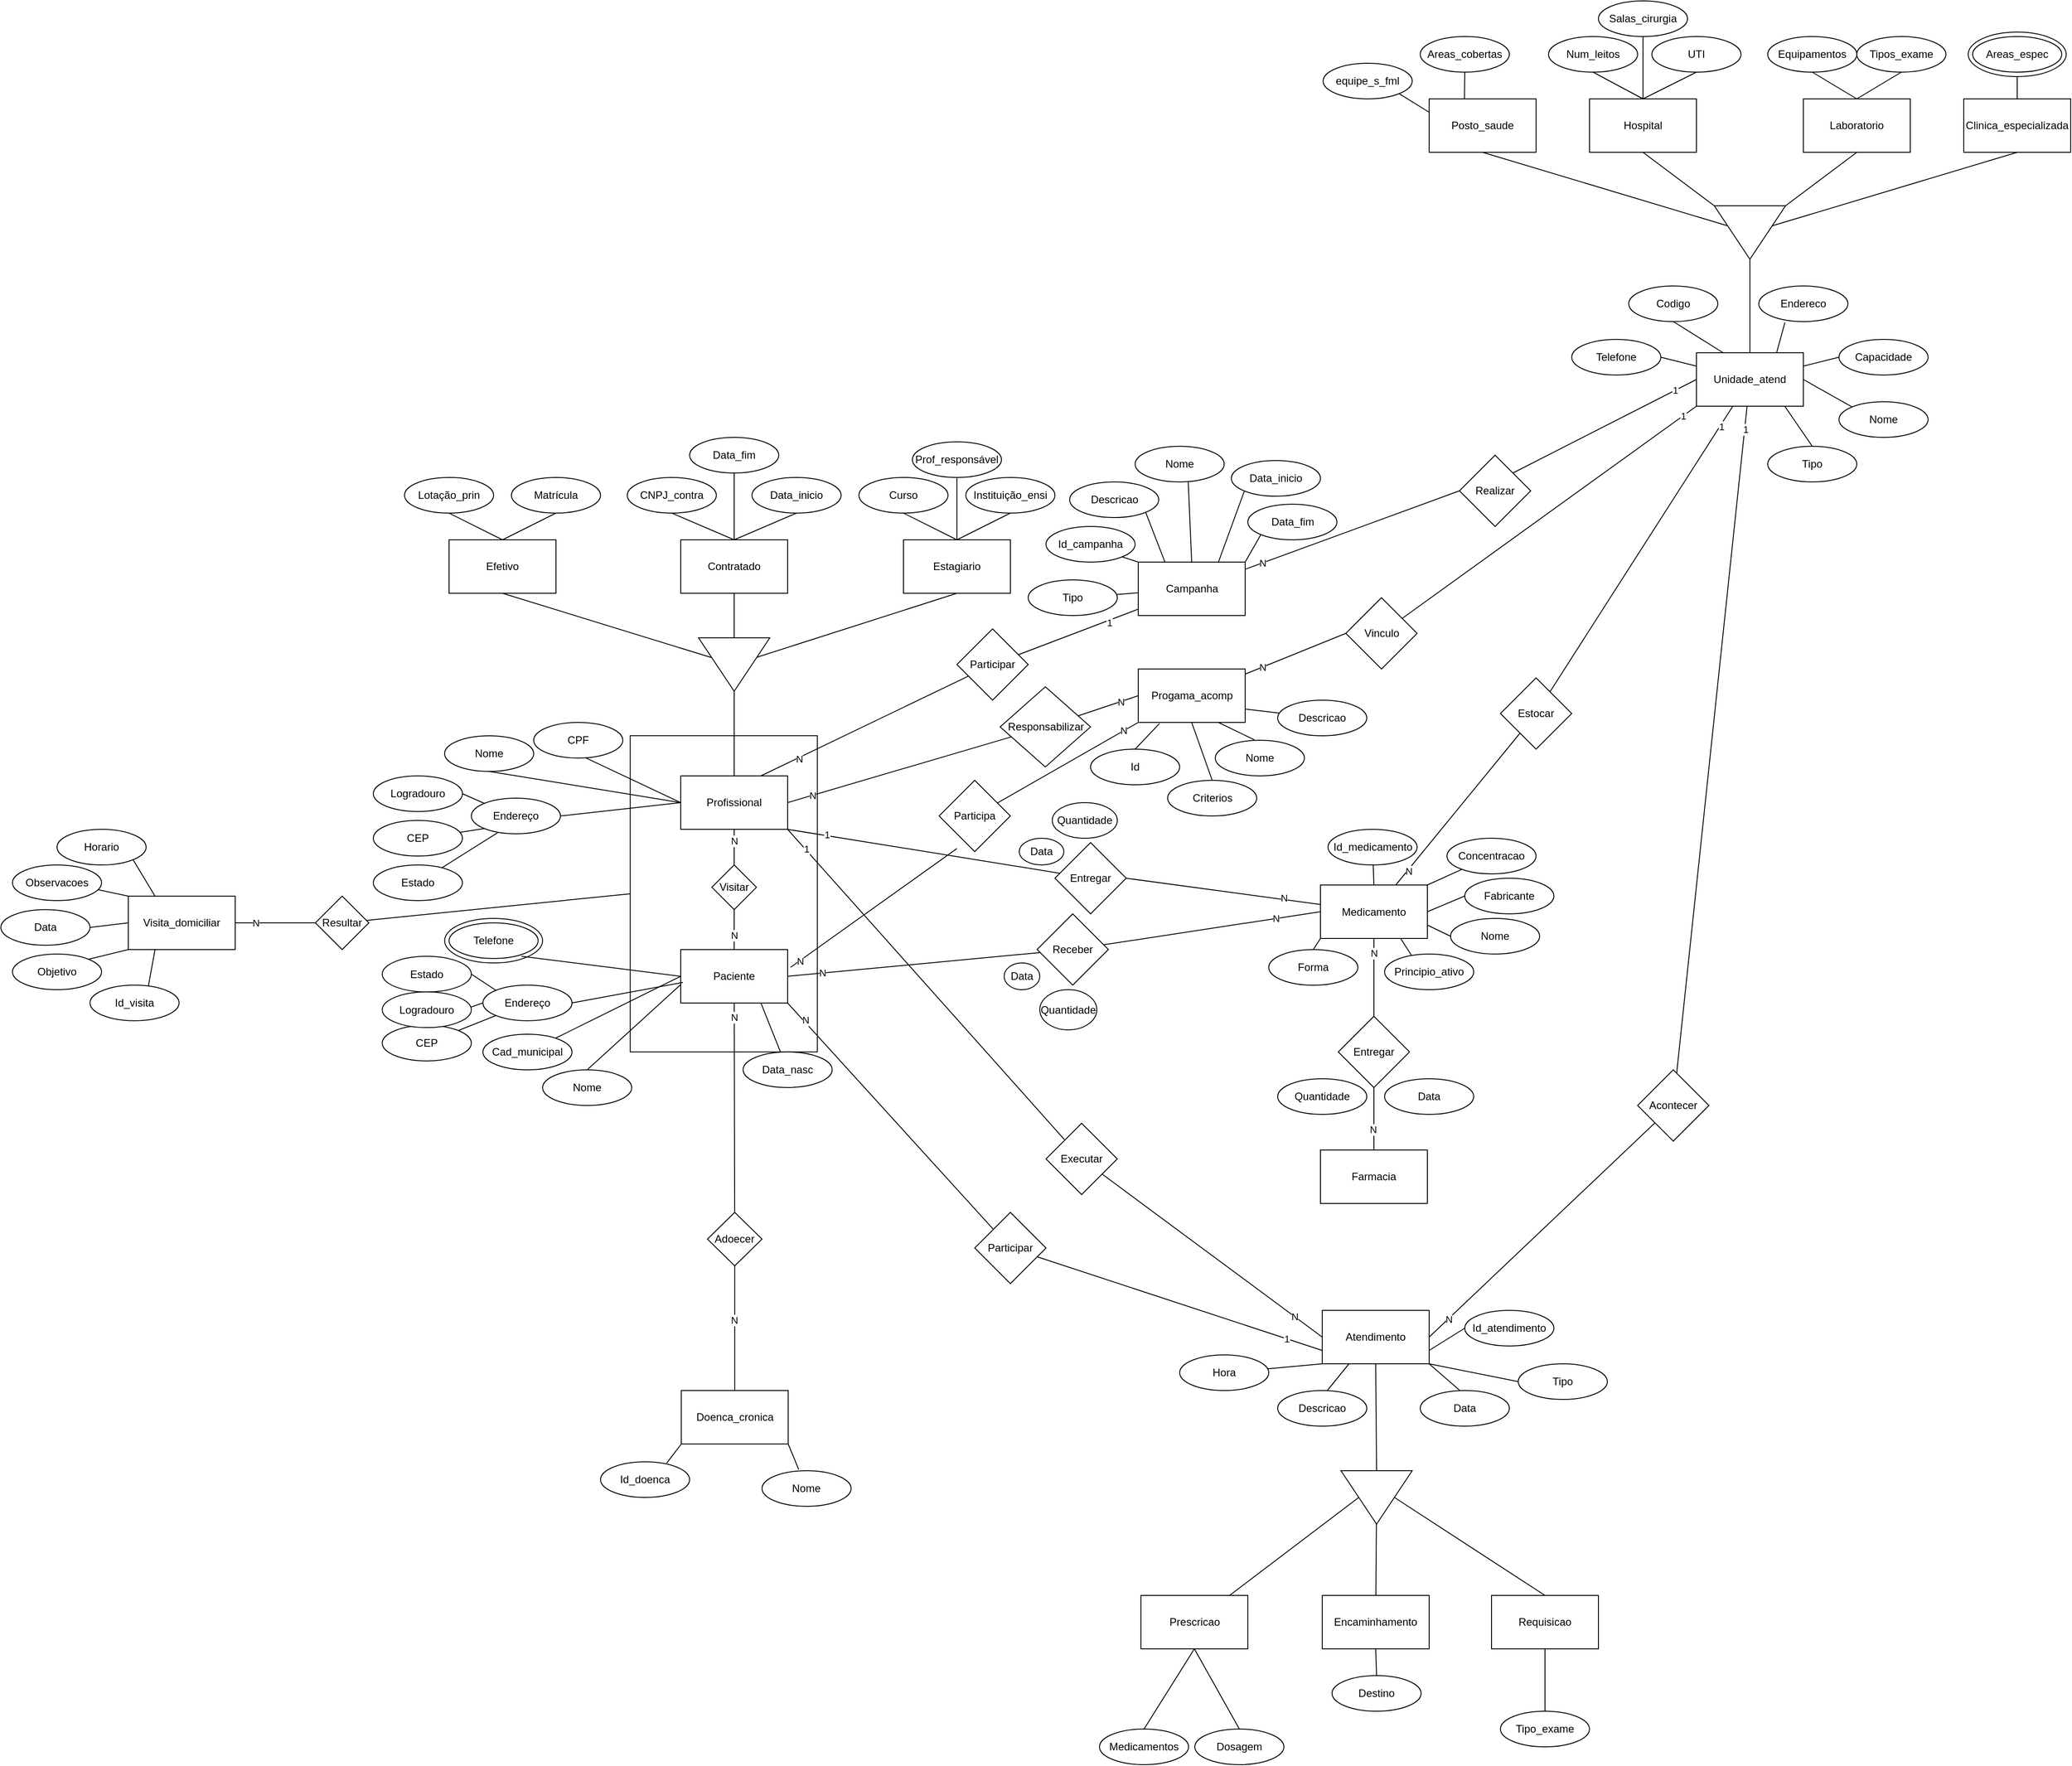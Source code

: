 <mxfile version="26.3.0">
  <diagram name="Página-1" id="vPNlXih_cMshxV7UQdic">
    <mxGraphModel dx="4126" dy="2513" grid="1" gridSize="10" guides="1" tooltips="1" connect="1" arrows="1" fold="1" page="1" pageScale="1" pageWidth="1169" pageHeight="1654" math="0" shadow="0">
      <root>
        <mxCell id="0" />
        <mxCell id="1" parent="0" />
        <mxCell id="0pBIexJM722hcekRti2B-213" value="" style="rounded=0;whiteSpace=wrap;html=1;" parent="1" vertex="1">
          <mxGeometry x="-1146.67" y="-355.12" width="210" height="355" as="geometry" />
        </mxCell>
        <mxCell id="0pBIexJM722hcekRti2B-18" value="" style="rounded=0;orthogonalLoop=1;jettySize=auto;html=1;endArrow=none;startFill=0;" parent="1" source="0pBIexJM722hcekRti2B-1" target="0pBIexJM722hcekRti2B-12" edge="1">
          <mxGeometry relative="1" as="geometry" />
        </mxCell>
        <mxCell id="0pBIexJM722hcekRti2B-223" value="" style="rounded=0;orthogonalLoop=1;jettySize=auto;html=1;endArrow=none;startFill=0;" parent="1" source="0pBIexJM722hcekRti2B-1" target="0pBIexJM722hcekRti2B-222" edge="1">
          <mxGeometry relative="1" as="geometry" />
        </mxCell>
        <mxCell id="0pBIexJM722hcekRti2B-328" value="1" style="edgeLabel;html=1;align=center;verticalAlign=middle;resizable=0;points=[];" parent="0pBIexJM722hcekRti2B-223" vertex="1" connectable="0">
          <mxGeometry x="-0.862" y="1" relative="1" as="geometry">
            <mxPoint as="offset" />
          </mxGeometry>
        </mxCell>
        <mxCell id="0pBIexJM722hcekRti2B-271" style="edgeStyle=none;rounded=0;orthogonalLoop=1;jettySize=auto;html=1;exitX=0.827;exitY=1.004;exitDx=0;exitDy=0;entryX=0.5;entryY=0;entryDx=0;entryDy=0;exitPerimeter=0;endArrow=none;startFill=0;" parent="1" source="0pBIexJM722hcekRti2B-1" target="0pBIexJM722hcekRti2B-81" edge="1">
          <mxGeometry relative="1" as="geometry" />
        </mxCell>
        <mxCell id="0pBIexJM722hcekRti2B-272" style="edgeStyle=none;rounded=0;orthogonalLoop=1;jettySize=auto;html=1;exitX=1;exitY=0.25;exitDx=0;exitDy=0;entryX=0;entryY=0.5;entryDx=0;entryDy=0;endArrow=none;startFill=0;" parent="1" source="0pBIexJM722hcekRti2B-1" target="0pBIexJM722hcekRti2B-96" edge="1">
          <mxGeometry relative="1" as="geometry" />
        </mxCell>
        <mxCell id="0pBIexJM722hcekRti2B-273" style="edgeStyle=none;rounded=0;orthogonalLoop=1;jettySize=auto;html=1;exitX=1;exitY=0.5;exitDx=0;exitDy=0;entryX=0;entryY=0;entryDx=0;entryDy=0;endArrow=none;startFill=0;" parent="1" source="0pBIexJM722hcekRti2B-1" target="0pBIexJM722hcekRti2B-79" edge="1">
          <mxGeometry relative="1" as="geometry" />
        </mxCell>
        <mxCell id="0pBIexJM722hcekRti2B-276" style="edgeStyle=none;rounded=0;orthogonalLoop=1;jettySize=auto;html=1;exitX=0;exitY=0.25;exitDx=0;exitDy=0;entryX=1;entryY=0.5;entryDx=0;entryDy=0;endArrow=none;startFill=0;" parent="1" source="0pBIexJM722hcekRti2B-1" target="0pBIexJM722hcekRti2B-97" edge="1">
          <mxGeometry relative="1" as="geometry" />
        </mxCell>
        <mxCell id="0pBIexJM722hcekRti2B-1" value="Unidade_atend" style="rounded=0;whiteSpace=wrap;html=1;" parent="1" vertex="1">
          <mxGeometry x="50" y="-785" width="120" height="60" as="geometry" />
        </mxCell>
        <mxCell id="0pBIexJM722hcekRti2B-2" value="Laboratorio" style="rounded=0;whiteSpace=wrap;html=1;" parent="1" vertex="1">
          <mxGeometry x="170" y="-1070" width="120" height="60" as="geometry" />
        </mxCell>
        <mxCell id="0pBIexJM722hcekRti2B-3" value="Estagiario" style="rounded=0;whiteSpace=wrap;html=1;" parent="1" vertex="1">
          <mxGeometry x="-840" y="-575" width="120" height="60" as="geometry" />
        </mxCell>
        <mxCell id="0pBIexJM722hcekRti2B-4" value="Efetivo" style="rounded=0;whiteSpace=wrap;html=1;" parent="1" vertex="1">
          <mxGeometry x="-1350" y="-575" width="120" height="60" as="geometry" />
        </mxCell>
        <mxCell id="0pBIexJM722hcekRti2B-25" value="" style="rounded=0;orthogonalLoop=1;jettySize=auto;html=1;endArrow=none;startFill=0;" parent="1" source="0pBIexJM722hcekRti2B-5" target="0pBIexJM722hcekRti2B-21" edge="1">
          <mxGeometry relative="1" as="geometry" />
        </mxCell>
        <mxCell id="0pBIexJM722hcekRti2B-281" style="edgeStyle=none;rounded=0;orthogonalLoop=1;jettySize=auto;html=1;exitX=0;exitY=0.5;exitDx=0;exitDy=0;entryX=0.561;entryY=0.968;entryDx=0;entryDy=0;entryPerimeter=0;endArrow=none;startFill=0;" parent="1" source="0pBIexJM722hcekRti2B-5" target="0pBIexJM722hcekRti2B-85" edge="1">
          <mxGeometry relative="1" as="geometry">
            <mxPoint x="-1165" y="-310" as="sourcePoint" />
          </mxGeometry>
        </mxCell>
        <mxCell id="0pBIexJM722hcekRti2B-282" style="edgeStyle=none;rounded=0;orthogonalLoop=1;jettySize=auto;html=1;exitX=0;exitY=0.5;exitDx=0;exitDy=0;entryX=0.5;entryY=1;entryDx=0;entryDy=0;endArrow=none;startFill=0;" parent="1" source="0pBIexJM722hcekRti2B-5" target="0pBIexJM722hcekRti2B-84" edge="1">
          <mxGeometry relative="1" as="geometry">
            <mxPoint x="-1195" y="-295" as="sourcePoint" />
          </mxGeometry>
        </mxCell>
        <mxCell id="0pBIexJM722hcekRti2B-283" style="edgeStyle=none;rounded=0;orthogonalLoop=1;jettySize=auto;html=1;exitX=0;exitY=0.5;exitDx=0;exitDy=0;entryX=1;entryY=0.5;entryDx=0;entryDy=0;endArrow=none;startFill=0;" parent="1" source="0pBIexJM722hcekRti2B-5" target="0pBIexJM722hcekRti2B-83" edge="1">
          <mxGeometry relative="1" as="geometry">
            <mxPoint x="-1195" y="-265" as="sourcePoint" />
          </mxGeometry>
        </mxCell>
        <mxCell id="0pBIexJM722hcekRti2B-5" value="Profissional" style="rounded=0;whiteSpace=wrap;html=1;" parent="1" vertex="1">
          <mxGeometry x="-1090" y="-310" width="120" height="60" as="geometry" />
        </mxCell>
        <mxCell id="0pBIexJM722hcekRti2B-7" value="Contratado" style="rounded=0;whiteSpace=wrap;html=1;" parent="1" vertex="1">
          <mxGeometry x="-1090" y="-575" width="120" height="60" as="geometry" />
        </mxCell>
        <mxCell id="0pBIexJM722hcekRti2B-176" value="" style="rounded=0;orthogonalLoop=1;jettySize=auto;html=1;exitX=1;exitY=0.5;exitDx=0;exitDy=0;endArrow=none;startFill=0;" parent="1" source="0pBIexJM722hcekRti2B-8" target="0pBIexJM722hcekRti2B-175" edge="1">
          <mxGeometry relative="1" as="geometry" />
        </mxCell>
        <mxCell id="0pBIexJM722hcekRti2B-347" value="N" style="edgeLabel;html=1;align=center;verticalAlign=middle;resizable=0;points=[];" parent="0pBIexJM722hcekRti2B-176" vertex="1" connectable="0">
          <mxGeometry x="-0.832" relative="1" as="geometry">
            <mxPoint as="offset" />
          </mxGeometry>
        </mxCell>
        <mxCell id="0pBIexJM722hcekRti2B-294" style="edgeStyle=none;rounded=0;orthogonalLoop=1;jettySize=auto;html=1;exitX=0;exitY=1;exitDx=0;exitDy=0;endArrow=none;startFill=0;" parent="1" source="0pBIexJM722hcekRti2B-8" target="0pBIexJM722hcekRti2B-135" edge="1">
          <mxGeometry relative="1" as="geometry" />
        </mxCell>
        <mxCell id="0pBIexJM722hcekRti2B-8" value="Atendimento" style="rounded=0;whiteSpace=wrap;html=1;" parent="1" vertex="1">
          <mxGeometry x="-370" y="290" width="120" height="60" as="geometry" />
        </mxCell>
        <mxCell id="0pBIexJM722hcekRti2B-9" value="Clinica_especializada" style="rounded=0;whiteSpace=wrap;html=1;" parent="1" vertex="1">
          <mxGeometry x="350" y="-1070" width="120" height="60" as="geometry" />
        </mxCell>
        <mxCell id="0pBIexJM722hcekRti2B-10" value="Hospital" style="rounded=0;whiteSpace=wrap;html=1;" parent="1" vertex="1">
          <mxGeometry x="-70" y="-1070" width="120" height="60" as="geometry" />
        </mxCell>
        <mxCell id="0pBIexJM722hcekRti2B-11" value="Posto_saude" style="rounded=0;whiteSpace=wrap;html=1;" parent="1" vertex="1">
          <mxGeometry x="-250" y="-1070" width="120" height="60" as="geometry" />
        </mxCell>
        <mxCell id="0pBIexJM722hcekRti2B-13" style="rounded=0;orthogonalLoop=1;jettySize=auto;html=1;entryX=0.5;entryY=1;entryDx=0;entryDy=0;endArrow=none;startFill=0;" parent="1" source="0pBIexJM722hcekRti2B-12" target="0pBIexJM722hcekRti2B-11" edge="1">
          <mxGeometry relative="1" as="geometry" />
        </mxCell>
        <mxCell id="0pBIexJM722hcekRti2B-14" style="rounded=0;orthogonalLoop=1;jettySize=auto;html=1;entryX=0.5;entryY=1;entryDx=0;entryDy=0;endArrow=none;startFill=0;" parent="1" source="0pBIexJM722hcekRti2B-12" target="0pBIexJM722hcekRti2B-10" edge="1">
          <mxGeometry relative="1" as="geometry" />
        </mxCell>
        <mxCell id="0pBIexJM722hcekRti2B-16" style="rounded=0;orthogonalLoop=1;jettySize=auto;html=1;entryX=0.5;entryY=1;entryDx=0;entryDy=0;endArrow=none;startFill=0;" parent="1" source="0pBIexJM722hcekRti2B-12" target="0pBIexJM722hcekRti2B-2" edge="1">
          <mxGeometry relative="1" as="geometry" />
        </mxCell>
        <mxCell id="0pBIexJM722hcekRti2B-17" style="rounded=0;orthogonalLoop=1;jettySize=auto;html=1;entryX=0.5;entryY=1;entryDx=0;entryDy=0;endArrow=none;startFill=0;" parent="1" source="0pBIexJM722hcekRti2B-12" target="0pBIexJM722hcekRti2B-9" edge="1">
          <mxGeometry relative="1" as="geometry" />
        </mxCell>
        <mxCell id="0pBIexJM722hcekRti2B-12" value="" style="triangle;whiteSpace=wrap;html=1;rotation=90;" parent="1" vertex="1">
          <mxGeometry x="80" y="-960" width="60" height="80" as="geometry" />
        </mxCell>
        <mxCell id="0pBIexJM722hcekRti2B-23" style="rounded=0;orthogonalLoop=1;jettySize=auto;html=1;entryX=0.5;entryY=1;entryDx=0;entryDy=0;endArrow=none;startFill=0;" parent="1" source="0pBIexJM722hcekRti2B-21" target="0pBIexJM722hcekRti2B-4" edge="1">
          <mxGeometry relative="1" as="geometry" />
        </mxCell>
        <mxCell id="0pBIexJM722hcekRti2B-24" style="rounded=0;orthogonalLoop=1;jettySize=auto;html=1;entryX=0.5;entryY=1;entryDx=0;entryDy=0;endArrow=none;startFill=0;" parent="1" source="0pBIexJM722hcekRti2B-21" target="0pBIexJM722hcekRti2B-3" edge="1">
          <mxGeometry relative="1" as="geometry" />
        </mxCell>
        <mxCell id="0pBIexJM722hcekRti2B-21" value="" style="triangle;whiteSpace=wrap;html=1;rotation=90;" parent="1" vertex="1">
          <mxGeometry x="-1060" y="-475" width="60" height="80" as="geometry" />
        </mxCell>
        <mxCell id="0pBIexJM722hcekRti2B-58" value="Requisicao" style="rounded=0;whiteSpace=wrap;html=1;" parent="1" vertex="1">
          <mxGeometry x="-180" y="610" width="120" height="60" as="geometry" />
        </mxCell>
        <mxCell id="0pBIexJM722hcekRti2B-59" value="Prescricao" style="rounded=0;whiteSpace=wrap;html=1;shadow=0;" parent="1" vertex="1">
          <mxGeometry x="-573.5" y="610" width="120" height="60" as="geometry" />
        </mxCell>
        <mxCell id="0pBIexJM722hcekRti2B-60" value="" style="rounded=0;orthogonalLoop=1;jettySize=auto;html=1;exitX=0.5;exitY=1;exitDx=0;exitDy=0;entryX=0;entryY=0.5;entryDx=0;entryDy=0;endArrow=none;startFill=0;" parent="1" source="0pBIexJM722hcekRti2B-8" target="0pBIexJM722hcekRti2B-65" edge="1">
          <mxGeometry relative="1" as="geometry">
            <mxPoint x="-310" y="210" as="sourcePoint" />
          </mxGeometry>
        </mxCell>
        <mxCell id="0pBIexJM722hcekRti2B-239" value="" style="rounded=0;orthogonalLoop=1;jettySize=auto;html=1;endArrow=none;startFill=0;" parent="1" source="0pBIexJM722hcekRti2B-61" target="0pBIexJM722hcekRti2B-65" edge="1">
          <mxGeometry relative="1" as="geometry" />
        </mxCell>
        <mxCell id="0pBIexJM722hcekRti2B-299" style="edgeStyle=none;rounded=0;orthogonalLoop=1;jettySize=auto;html=1;exitX=0.5;exitY=1;exitDx=0;exitDy=0;entryX=0.5;entryY=0;entryDx=0;entryDy=0;endArrow=none;startFill=0;" parent="1" source="0pBIexJM722hcekRti2B-61" target="0pBIexJM722hcekRti2B-140" edge="1">
          <mxGeometry relative="1" as="geometry" />
        </mxCell>
        <mxCell id="0pBIexJM722hcekRti2B-61" value="Encaminhamento" style="rounded=0;whiteSpace=wrap;html=1;" parent="1" vertex="1">
          <mxGeometry x="-370" y="610" width="120" height="60" as="geometry" />
        </mxCell>
        <mxCell id="0pBIexJM722hcekRti2B-64" style="rounded=0;orthogonalLoop=1;jettySize=auto;html=1;entryX=0.5;entryY=0;entryDx=0;entryDy=0;endArrow=none;startFill=0;exitX=0.5;exitY=0;exitDx=0;exitDy=0;" parent="1" source="0pBIexJM722hcekRti2B-65" target="0pBIexJM722hcekRti2B-58" edge="1">
          <mxGeometry relative="1" as="geometry" />
        </mxCell>
        <mxCell id="0pBIexJM722hcekRti2B-65" value="" style="triangle;whiteSpace=wrap;html=1;rotation=90;" parent="1" vertex="1">
          <mxGeometry x="-339" y="460" width="60" height="80" as="geometry" />
        </mxCell>
        <mxCell id="0pBIexJM722hcekRti2B-255" style="rounded=0;orthogonalLoop=1;jettySize=auto;html=1;entryX=0;entryY=0.5;entryDx=0;entryDy=0;endArrow=none;startFill=0;" parent="1" source="0pBIexJM722hcekRti2B-67" target="0pBIexJM722hcekRti2B-254" edge="1">
          <mxGeometry relative="1" as="geometry" />
        </mxCell>
        <mxCell id="0pBIexJM722hcekRti2B-330" value="N" style="edgeLabel;html=1;align=center;verticalAlign=middle;resizable=0;points=[];" parent="0pBIexJM722hcekRti2B-255" vertex="1" connectable="0">
          <mxGeometry x="-0.658" relative="1" as="geometry">
            <mxPoint as="offset" />
          </mxGeometry>
        </mxCell>
        <mxCell id="0pBIexJM722hcekRti2B-279" style="edgeStyle=none;rounded=0;orthogonalLoop=1;jettySize=auto;html=1;exitX=1;exitY=0.75;exitDx=0;exitDy=0;endArrow=none;startFill=0;" parent="1" source="0pBIexJM722hcekRti2B-67" target="0pBIexJM722hcekRti2B-167" edge="1">
          <mxGeometry relative="1" as="geometry" />
        </mxCell>
        <mxCell id="0pBIexJM722hcekRti2B-67" value="Progama_acomp" style="rounded=0;whiteSpace=wrap;html=1;" parent="1" vertex="1">
          <mxGeometry x="-576.5" y="-430" width="120" height="60" as="geometry" />
        </mxCell>
        <mxCell id="0pBIexJM722hcekRti2B-227" style="rounded=0;orthogonalLoop=1;jettySize=auto;html=1;entryX=1;entryY=1;entryDx=0;entryDy=0;endArrow=none;startFill=0;" parent="1" source="0pBIexJM722hcekRti2B-229" target="0pBIexJM722hcekRti2B-5" edge="1">
          <mxGeometry relative="1" as="geometry" />
        </mxCell>
        <mxCell id="0pBIexJM722hcekRti2B-336" value="1" style="edgeLabel;html=1;align=center;verticalAlign=middle;resizable=0;points=[];" parent="0pBIexJM722hcekRti2B-227" vertex="1" connectable="0">
          <mxGeometry x="0.715" y="-1" relative="1" as="geometry">
            <mxPoint as="offset" />
          </mxGeometry>
        </mxCell>
        <mxCell id="0pBIexJM722hcekRti2B-316" style="edgeStyle=none;rounded=0;orthogonalLoop=1;jettySize=auto;html=1;exitX=1;exitY=0;exitDx=0;exitDy=0;endArrow=none;startFill=0;" parent="1" source="0pBIexJM722hcekRti2B-68" target="0pBIexJM722hcekRti2B-156" edge="1">
          <mxGeometry relative="1" as="geometry" />
        </mxCell>
        <mxCell id="0pBIexJM722hcekRti2B-317" style="edgeStyle=none;rounded=0;orthogonalLoop=1;jettySize=auto;html=1;exitX=1;exitY=0.5;exitDx=0;exitDy=0;entryX=0;entryY=0.5;entryDx=0;entryDy=0;endArrow=none;startFill=0;" parent="1" source="0pBIexJM722hcekRti2B-68" target="0pBIexJM722hcekRti2B-159" edge="1">
          <mxGeometry relative="1" as="geometry" />
        </mxCell>
        <mxCell id="0pBIexJM722hcekRti2B-318" style="edgeStyle=none;rounded=0;orthogonalLoop=1;jettySize=auto;html=1;exitX=1;exitY=0.75;exitDx=0;exitDy=0;entryX=0;entryY=0.5;entryDx=0;entryDy=0;endArrow=none;startFill=0;" parent="1" source="0pBIexJM722hcekRti2B-68" target="0pBIexJM722hcekRti2B-154" edge="1">
          <mxGeometry relative="1" as="geometry" />
        </mxCell>
        <mxCell id="0pBIexJM722hcekRti2B-320" style="edgeStyle=none;rounded=0;orthogonalLoop=1;jettySize=auto;html=1;exitX=0;exitY=1;exitDx=0;exitDy=0;entryX=0.5;entryY=0;entryDx=0;entryDy=0;endArrow=none;startFill=0;" parent="1" source="0pBIexJM722hcekRti2B-68" target="0pBIexJM722hcekRti2B-157" edge="1">
          <mxGeometry relative="1" as="geometry" />
        </mxCell>
        <mxCell id="0pBIexJM722hcekRti2B-68" value="Medicamento" style="rounded=0;whiteSpace=wrap;html=1;" parent="1" vertex="1">
          <mxGeometry x="-372" y="-187.5" width="120" height="60" as="geometry" />
        </mxCell>
        <mxCell id="0pBIexJM722hcekRti2B-289" style="edgeStyle=none;rounded=0;orthogonalLoop=1;jettySize=auto;html=1;exitX=0;exitY=0.5;exitDx=0;exitDy=0;entryX=1;entryY=0.5;entryDx=0;entryDy=0;endArrow=none;startFill=0;" parent="1" source="0pBIexJM722hcekRti2B-69" target="0pBIexJM722hcekRti2B-149" edge="1">
          <mxGeometry relative="1" as="geometry" />
        </mxCell>
        <mxCell id="0pBIexJM722hcekRti2B-69" value="Visita_domiciliar" style="rounded=0;whiteSpace=wrap;html=1;" parent="1" vertex="1">
          <mxGeometry x="-1710" y="-175" width="120" height="60" as="geometry" />
        </mxCell>
        <mxCell id="0pBIexJM722hcekRti2B-218" style="rounded=0;orthogonalLoop=1;jettySize=auto;html=1;endArrow=none;startFill=0;" parent="1" source="0pBIexJM722hcekRti2B-70" target="0pBIexJM722hcekRti2B-198" edge="1">
          <mxGeometry relative="1" as="geometry" />
        </mxCell>
        <mxCell id="0pBIexJM722hcekRti2B-335" value="N" style="edgeLabel;html=1;align=center;verticalAlign=middle;resizable=0;points=[];" parent="0pBIexJM722hcekRti2B-218" vertex="1" connectable="0">
          <mxGeometry x="-0.863" relative="1" as="geometry">
            <mxPoint as="offset" />
          </mxGeometry>
        </mxCell>
        <mxCell id="0pBIexJM722hcekRti2B-220" value="" style="edgeStyle=orthogonalEdgeStyle;rounded=0;orthogonalLoop=1;jettySize=auto;html=1;endArrow=none;startFill=0;" parent="1" source="0pBIexJM722hcekRti2B-70" target="0pBIexJM722hcekRti2B-219" edge="1">
          <mxGeometry relative="1" as="geometry" />
        </mxCell>
        <mxCell id="0pBIexJM722hcekRti2B-334" value="N" style="edgeLabel;html=1;align=center;verticalAlign=middle;resizable=0;points=[];" parent="0pBIexJM722hcekRti2B-220" vertex="1" connectable="0">
          <mxGeometry x="-0.262" y="-3" relative="1" as="geometry">
            <mxPoint x="-3" as="offset" />
          </mxGeometry>
        </mxCell>
        <mxCell id="0pBIexJM722hcekRti2B-300" style="edgeStyle=none;rounded=0;orthogonalLoop=1;jettySize=auto;html=1;exitX=0.75;exitY=1;exitDx=0;exitDy=0;endArrow=none;startFill=0;" parent="1" source="0pBIexJM722hcekRti2B-70" target="0pBIexJM722hcekRti2B-117" edge="1">
          <mxGeometry relative="1" as="geometry" />
        </mxCell>
        <mxCell id="0pBIexJM722hcekRti2B-302" style="edgeStyle=none;rounded=0;orthogonalLoop=1;jettySize=auto;html=1;exitX=0;exitY=0.5;exitDx=0;exitDy=0;endArrow=none;startFill=0;" parent="1" source="0pBIexJM722hcekRti2B-70" target="0pBIexJM722hcekRti2B-115" edge="1">
          <mxGeometry relative="1" as="geometry">
            <mxPoint x="-1195" y="-55" as="sourcePoint" />
          </mxGeometry>
        </mxCell>
        <mxCell id="0pBIexJM722hcekRti2B-70" value="Paciente" style="rounded=0;whiteSpace=wrap;html=1;" parent="1" vertex="1">
          <mxGeometry x="-1090" y="-115" width="120" height="60" as="geometry" />
        </mxCell>
        <mxCell id="0pBIexJM722hcekRti2B-207" style="rounded=0;orthogonalLoop=1;jettySize=auto;html=1;entryX=0.75;entryY=0;entryDx=0;entryDy=0;endArrow=none;startFill=0;" parent="1" source="0pBIexJM722hcekRti2B-208" target="0pBIexJM722hcekRti2B-5" edge="1">
          <mxGeometry relative="1" as="geometry" />
        </mxCell>
        <mxCell id="0pBIexJM722hcekRti2B-332" value="N" style="edgeLabel;html=1;align=center;verticalAlign=middle;resizable=0;points=[];" parent="0pBIexJM722hcekRti2B-207" vertex="1" connectable="0">
          <mxGeometry x="0.639" y="2" relative="1" as="geometry">
            <mxPoint y="-1" as="offset" />
          </mxGeometry>
        </mxCell>
        <mxCell id="0pBIexJM722hcekRti2B-211" style="rounded=0;orthogonalLoop=1;jettySize=auto;html=1;entryX=0;entryY=0.5;entryDx=0;entryDy=0;endArrow=none;startFill=0;exitX=1;exitY=0;exitDx=0;exitDy=0;" parent="1" source="0pBIexJM722hcekRti2B-210" target="0pBIexJM722hcekRti2B-1" edge="1">
          <mxGeometry relative="1" as="geometry">
            <mxPoint x="-200" y="-755" as="sourcePoint" />
          </mxGeometry>
        </mxCell>
        <mxCell id="0pBIexJM722hcekRti2B-325" value="1" style="edgeLabel;html=1;align=center;verticalAlign=middle;resizable=0;points=[];" parent="0pBIexJM722hcekRti2B-211" vertex="1" connectable="0">
          <mxGeometry x="0.777" relative="1" as="geometry">
            <mxPoint x="-1" as="offset" />
          </mxGeometry>
        </mxCell>
        <mxCell id="0pBIexJM722hcekRti2B-310" style="edgeStyle=none;rounded=0;orthogonalLoop=1;jettySize=auto;html=1;exitX=0.25;exitY=0;exitDx=0;exitDy=0;entryX=1;entryY=1;entryDx=0;entryDy=0;endArrow=none;startFill=0;" parent="1" source="0pBIexJM722hcekRti2B-71" target="0pBIexJM722hcekRti2B-144" edge="1">
          <mxGeometry relative="1" as="geometry" />
        </mxCell>
        <mxCell id="0pBIexJM722hcekRti2B-311" style="edgeStyle=none;rounded=0;orthogonalLoop=1;jettySize=auto;html=1;exitX=0;exitY=0;exitDx=0;exitDy=0;entryX=1;entryY=1;entryDx=0;entryDy=0;endArrow=none;startFill=0;" parent="1" source="0pBIexJM722hcekRti2B-71" target="0pBIexJM722hcekRti2B-142" edge="1">
          <mxGeometry relative="1" as="geometry" />
        </mxCell>
        <mxCell id="0pBIexJM722hcekRti2B-312" value="" style="edgeStyle=none;rounded=0;orthogonalLoop=1;jettySize=auto;html=1;endArrow=none;startFill=0;" parent="1" source="0pBIexJM722hcekRti2B-71" target="0pBIexJM722hcekRti2B-145" edge="1">
          <mxGeometry relative="1" as="geometry" />
        </mxCell>
        <mxCell id="0pBIexJM722hcekRti2B-313" style="edgeStyle=none;rounded=0;orthogonalLoop=1;jettySize=auto;html=1;exitX=1;exitY=0;exitDx=0;exitDy=0;entryX=0;entryY=1;entryDx=0;entryDy=0;endArrow=none;startFill=0;" parent="1" source="0pBIexJM722hcekRti2B-71" target="0pBIexJM722hcekRti2B-147" edge="1">
          <mxGeometry relative="1" as="geometry" />
        </mxCell>
        <mxCell id="0pBIexJM722hcekRti2B-314" style="edgeStyle=none;rounded=0;orthogonalLoop=1;jettySize=auto;html=1;exitX=0.75;exitY=0;exitDx=0;exitDy=0;entryX=0;entryY=1;entryDx=0;entryDy=0;endArrow=none;startFill=0;" parent="1" source="0pBIexJM722hcekRti2B-71" target="0pBIexJM722hcekRti2B-146" edge="1">
          <mxGeometry relative="1" as="geometry" />
        </mxCell>
        <mxCell id="0pBIexJM722hcekRti2B-71" value="Campanha" style="rounded=0;whiteSpace=wrap;html=1;" parent="1" vertex="1">
          <mxGeometry x="-576.5" y="-550" width="120" height="60" as="geometry" />
        </mxCell>
        <mxCell id="0pBIexJM722hcekRti2B-79" value="Nome" style="ellipse;whiteSpace=wrap;html=1;" parent="1" vertex="1">
          <mxGeometry x="210" y="-730" width="100" height="40" as="geometry" />
        </mxCell>
        <mxCell id="0pBIexJM722hcekRti2B-80" value="Codigo" style="ellipse;whiteSpace=wrap;html=1;" parent="1" vertex="1">
          <mxGeometry x="-26" y="-860" width="100" height="40" as="geometry" />
        </mxCell>
        <mxCell id="0pBIexJM722hcekRti2B-81" value="Tipo" style="ellipse;whiteSpace=wrap;html=1;" parent="1" vertex="1">
          <mxGeometry x="130" y="-680" width="100" height="40" as="geometry" />
        </mxCell>
        <mxCell id="0pBIexJM722hcekRti2B-82" value="Estado" style="ellipse;whiteSpace=wrap;html=1;" parent="1" vertex="1">
          <mxGeometry x="-1435" y="-210" width="100" height="40" as="geometry" />
        </mxCell>
        <mxCell id="0pBIexJM722hcekRti2B-284" style="edgeStyle=none;rounded=0;orthogonalLoop=1;jettySize=auto;html=1;exitX=0;exitY=1;exitDx=0;exitDy=0;endArrow=none;startFill=0;" parent="1" source="0pBIexJM722hcekRti2B-83" target="0pBIexJM722hcekRti2B-86" edge="1">
          <mxGeometry relative="1" as="geometry" />
        </mxCell>
        <mxCell id="0pBIexJM722hcekRti2B-285" style="edgeStyle=none;rounded=0;orthogonalLoop=1;jettySize=auto;html=1;exitX=0.313;exitY=0.943;exitDx=0;exitDy=0;endArrow=none;startFill=0;exitPerimeter=0;" parent="1" source="0pBIexJM722hcekRti2B-83" target="0pBIexJM722hcekRti2B-82" edge="1">
          <mxGeometry relative="1" as="geometry" />
        </mxCell>
        <mxCell id="0pBIexJM722hcekRti2B-286" style="edgeStyle=none;rounded=0;orthogonalLoop=1;jettySize=auto;html=1;exitX=0;exitY=0;exitDx=0;exitDy=0;entryX=1;entryY=0.5;entryDx=0;entryDy=0;endArrow=none;startFill=0;" parent="1" source="0pBIexJM722hcekRti2B-83" target="0pBIexJM722hcekRti2B-101" edge="1">
          <mxGeometry relative="1" as="geometry" />
        </mxCell>
        <mxCell id="0pBIexJM722hcekRti2B-83" value="Endereço" style="ellipse;whiteSpace=wrap;html=1;" parent="1" vertex="1">
          <mxGeometry x="-1325" y="-285" width="100" height="40" as="geometry" />
        </mxCell>
        <mxCell id="0pBIexJM722hcekRti2B-84" value="Nome" style="ellipse;whiteSpace=wrap;html=1;" parent="1" vertex="1">
          <mxGeometry x="-1355" y="-355" width="100" height="40" as="geometry" />
        </mxCell>
        <mxCell id="0pBIexJM722hcekRti2B-85" value="CPF" style="ellipse;whiteSpace=wrap;html=1;" parent="1" vertex="1">
          <mxGeometry x="-1255" y="-370" width="100" height="40" as="geometry" />
        </mxCell>
        <mxCell id="0pBIexJM722hcekRti2B-86" value="CEP" style="ellipse;whiteSpace=wrap;html=1;" parent="1" vertex="1">
          <mxGeometry x="-1435" y="-260" width="100" height="40" as="geometry" />
        </mxCell>
        <mxCell id="0pBIexJM722hcekRti2B-269" style="edgeStyle=none;rounded=0;orthogonalLoop=1;jettySize=auto;html=1;exitX=1;exitY=1;exitDx=0;exitDy=0;entryX=0;entryY=0.25;entryDx=0;entryDy=0;endArrow=none;startFill=0;" parent="1" source="0pBIexJM722hcekRti2B-87" target="0pBIexJM722hcekRti2B-11" edge="1">
          <mxGeometry relative="1" as="geometry" />
        </mxCell>
        <mxCell id="0pBIexJM722hcekRti2B-87" value="equipe_s_fml" style="ellipse;whiteSpace=wrap;html=1;" parent="1" vertex="1">
          <mxGeometry x="-369" y="-1110" width="100" height="40" as="geometry" />
        </mxCell>
        <mxCell id="0pBIexJM722hcekRti2B-88" value="Areas_cobertas" style="ellipse;whiteSpace=wrap;html=1;" parent="1" vertex="1">
          <mxGeometry x="-260" y="-1140" width="100" height="40" as="geometry" />
        </mxCell>
        <mxCell id="0pBIexJM722hcekRti2B-89" value="" style="ellipse;whiteSpace=wrap;html=1;" parent="1" vertex="1">
          <mxGeometry x="355" y="-1145" width="110" height="50" as="geometry" />
        </mxCell>
        <mxCell id="0pBIexJM722hcekRti2B-90" value="Areas_espec" style="ellipse;whiteSpace=wrap;html=1;" parent="1" vertex="1">
          <mxGeometry x="360" y="-1140" width="100" height="40" as="geometry" />
        </mxCell>
        <mxCell id="0pBIexJM722hcekRti2B-91" value="Equipamentos" style="ellipse;whiteSpace=wrap;html=1;" parent="1" vertex="1">
          <mxGeometry x="130" y="-1140" width="100" height="40" as="geometry" />
        </mxCell>
        <mxCell id="0pBIexJM722hcekRti2B-92" value="Tipos_exame" style="ellipse;whiteSpace=wrap;html=1;" parent="1" vertex="1">
          <mxGeometry x="230" y="-1140" width="100" height="40" as="geometry" />
        </mxCell>
        <mxCell id="0pBIexJM722hcekRti2B-93" value="UTI" style="ellipse;whiteSpace=wrap;html=1;" parent="1" vertex="1">
          <mxGeometry y="-1140" width="100" height="40" as="geometry" />
        </mxCell>
        <mxCell id="0pBIexJM722hcekRti2B-94" value="Salas_cirurgia" style="ellipse;whiteSpace=wrap;html=1;" parent="1" vertex="1">
          <mxGeometry x="-60" y="-1180" width="100" height="40" as="geometry" />
        </mxCell>
        <mxCell id="0pBIexJM722hcekRti2B-95" value="Num_leitos" style="ellipse;whiteSpace=wrap;html=1;" parent="1" vertex="1">
          <mxGeometry x="-116" y="-1140" width="100" height="40" as="geometry" />
        </mxCell>
        <mxCell id="0pBIexJM722hcekRti2B-96" value="Capacidade" style="ellipse;whiteSpace=wrap;html=1;" parent="1" vertex="1">
          <mxGeometry x="210" y="-800" width="100" height="40" as="geometry" />
        </mxCell>
        <mxCell id="0pBIexJM722hcekRti2B-97" value="Telefone" style="ellipse;whiteSpace=wrap;html=1;" parent="1" vertex="1">
          <mxGeometry x="-90" y="-800" width="100" height="40" as="geometry" />
        </mxCell>
        <mxCell id="0pBIexJM722hcekRti2B-98" value="Endereco" style="ellipse;whiteSpace=wrap;html=1;" parent="1" vertex="1">
          <mxGeometry x="120" y="-860" width="100" height="40" as="geometry" />
        </mxCell>
        <mxCell id="0pBIexJM722hcekRti2B-101" value="Logradouro" style="ellipse;whiteSpace=wrap;html=1;" parent="1" vertex="1">
          <mxGeometry x="-1435" y="-310" width="100" height="40" as="geometry" />
        </mxCell>
        <mxCell id="0pBIexJM722hcekRti2B-102" value="Matrícula" style="ellipse;whiteSpace=wrap;html=1;" parent="1" vertex="1">
          <mxGeometry x="-1280" y="-645" width="100" height="40" as="geometry" />
        </mxCell>
        <mxCell id="0pBIexJM722hcekRti2B-103" value="Lotação_prin" style="ellipse;whiteSpace=wrap;html=1;" parent="1" vertex="1">
          <mxGeometry x="-1400" y="-645" width="100" height="40" as="geometry" />
        </mxCell>
        <mxCell id="0pBIexJM722hcekRti2B-105" value="" style="endArrow=none;html=1;rounded=0;exitX=0;exitY=0.5;exitDx=0;exitDy=0;entryX=0.5;entryY=1;entryDx=0;entryDy=0;" parent="1" source="0pBIexJM722hcekRti2B-21" target="0pBIexJM722hcekRti2B-7" edge="1">
          <mxGeometry width="50" height="50" relative="1" as="geometry">
            <mxPoint x="-1100.5" y="-465" as="sourcePoint" />
            <mxPoint x="-1100.5" y="-515" as="targetPoint" />
          </mxGeometry>
        </mxCell>
        <mxCell id="0pBIexJM722hcekRti2B-106" value="CNPJ_contra" style="ellipse;whiteSpace=wrap;html=1;" parent="1" vertex="1">
          <mxGeometry x="-1150" y="-645" width="100" height="40" as="geometry" />
        </mxCell>
        <mxCell id="0pBIexJM722hcekRti2B-107" value="Data_inicio" style="ellipse;whiteSpace=wrap;html=1;" parent="1" vertex="1">
          <mxGeometry x="-1010" y="-645" width="100" height="40" as="geometry" />
        </mxCell>
        <mxCell id="0pBIexJM722hcekRti2B-108" value="Data_fim" style="ellipse;whiteSpace=wrap;html=1;" parent="1" vertex="1">
          <mxGeometry x="-1080" y="-690" width="100" height="40" as="geometry" />
        </mxCell>
        <mxCell id="0pBIexJM722hcekRti2B-109" value="Instituição_ensi" style="ellipse;whiteSpace=wrap;html=1;" parent="1" vertex="1">
          <mxGeometry x="-770" y="-645" width="100" height="40" as="geometry" />
        </mxCell>
        <mxCell id="0pBIexJM722hcekRti2B-110" value="Curso" style="ellipse;whiteSpace=wrap;html=1;" parent="1" vertex="1">
          <mxGeometry x="-890" y="-645" width="100" height="40" as="geometry" />
        </mxCell>
        <mxCell id="0pBIexJM722hcekRti2B-111" value="Prof_responsável" style="ellipse;whiteSpace=wrap;html=1;" parent="1" vertex="1">
          <mxGeometry x="-830" y="-685" width="100" height="40" as="geometry" />
        </mxCell>
        <mxCell id="0pBIexJM722hcekRti2B-113" value="Doenca_cronica" style="rounded=0;whiteSpace=wrap;html=1;" parent="1" vertex="1">
          <mxGeometry x="-1089.37" y="380" width="120" height="60" as="geometry" />
        </mxCell>
        <mxCell id="0pBIexJM722hcekRti2B-115" value="Cad_municipal" style="ellipse;whiteSpace=wrap;html=1;" parent="1" vertex="1">
          <mxGeometry x="-1312" y="-20" width="100" height="40" as="geometry" />
        </mxCell>
        <mxCell id="0pBIexJM722hcekRti2B-116" value="Nome" style="ellipse;whiteSpace=wrap;html=1;" parent="1" vertex="1">
          <mxGeometry x="-1245" y="20" width="100" height="40" as="geometry" />
        </mxCell>
        <mxCell id="0pBIexJM722hcekRti2B-117" value="Data_nasc" style="ellipse;whiteSpace=wrap;html=1;" parent="1" vertex="1">
          <mxGeometry x="-1020" y="-0.12" width="100" height="40" as="geometry" />
        </mxCell>
        <mxCell id="0pBIexJM722hcekRti2B-305" style="edgeStyle=none;rounded=0;orthogonalLoop=1;jettySize=auto;html=1;exitX=0;exitY=1;exitDx=0;exitDy=0;entryX=1;entryY=0;entryDx=0;entryDy=0;endArrow=none;startFill=0;" parent="1" source="0pBIexJM722hcekRti2B-120" target="0pBIexJM722hcekRti2B-123" edge="1">
          <mxGeometry relative="1" as="geometry" />
        </mxCell>
        <mxCell id="0pBIexJM722hcekRti2B-120" value="Endereço" style="ellipse;whiteSpace=wrap;html=1;" parent="1" vertex="1">
          <mxGeometry x="-1312" y="-75.12" width="100" height="40" as="geometry" />
        </mxCell>
        <mxCell id="0pBIexJM722hcekRti2B-122" value="Estado" style="ellipse;whiteSpace=wrap;html=1;" parent="1" vertex="1">
          <mxGeometry x="-1425" y="-107.44" width="100" height="40" as="geometry" />
        </mxCell>
        <mxCell id="0pBIexJM722hcekRti2B-123" value="CEP" style="ellipse;whiteSpace=wrap;html=1;" parent="1" vertex="1">
          <mxGeometry x="-1425" y="-30.0" width="100" height="40" as="geometry" />
        </mxCell>
        <mxCell id="0pBIexJM722hcekRti2B-124" value="Logradouro" style="ellipse;whiteSpace=wrap;html=1;" parent="1" vertex="1">
          <mxGeometry x="-1425" y="-67.44" width="100" height="40" as="geometry" />
        </mxCell>
        <mxCell id="0pBIexJM722hcekRti2B-129" value="" style="group" parent="1" vertex="1" connectable="0">
          <mxGeometry x="-1355" y="-150" width="110" height="50" as="geometry" />
        </mxCell>
        <mxCell id="0pBIexJM722hcekRti2B-127" value="" style="ellipse;whiteSpace=wrap;html=1;" parent="0pBIexJM722hcekRti2B-129" vertex="1">
          <mxGeometry width="110" height="50" as="geometry" />
        </mxCell>
        <mxCell id="0pBIexJM722hcekRti2B-128" value="Telefone" style="ellipse;whiteSpace=wrap;html=1;" parent="0pBIexJM722hcekRti2B-129" vertex="1">
          <mxGeometry x="5" y="5" width="100" height="40" as="geometry" />
        </mxCell>
        <mxCell id="0pBIexJM722hcekRti2B-130" value="Id_doenca" style="ellipse;whiteSpace=wrap;html=1;" parent="1" vertex="1">
          <mxGeometry x="-1180" y="460" width="100" height="40" as="geometry" />
        </mxCell>
        <mxCell id="0pBIexJM722hcekRti2B-131" value="Nome" style="ellipse;whiteSpace=wrap;html=1;" parent="1" vertex="1">
          <mxGeometry x="-998.75" y="470" width="100" height="40" as="geometry" />
        </mxCell>
        <mxCell id="0pBIexJM722hcekRti2B-133" value="Id_atendimento" style="ellipse;whiteSpace=wrap;html=1;" parent="1" vertex="1">
          <mxGeometry x="-210" y="290" width="100" height="40" as="geometry" />
        </mxCell>
        <mxCell id="0pBIexJM722hcekRti2B-134" value="Data" style="ellipse;whiteSpace=wrap;html=1;" parent="1" vertex="1">
          <mxGeometry x="-260" y="380" width="100" height="40" as="geometry" />
        </mxCell>
        <mxCell id="0pBIexJM722hcekRti2B-135" value="Hora" style="ellipse;whiteSpace=wrap;html=1;" parent="1" vertex="1">
          <mxGeometry x="-530" y="340" width="100" height="40" as="geometry" />
        </mxCell>
        <mxCell id="0pBIexJM722hcekRti2B-298" style="edgeStyle=none;rounded=0;orthogonalLoop=1;jettySize=auto;html=1;exitX=0;exitY=0.5;exitDx=0;exitDy=0;entryX=1;entryY=1;entryDx=0;entryDy=0;endArrow=none;startFill=0;" parent="1" source="0pBIexJM722hcekRti2B-136" target="0pBIexJM722hcekRti2B-8" edge="1">
          <mxGeometry relative="1" as="geometry" />
        </mxCell>
        <mxCell id="0pBIexJM722hcekRti2B-136" value="Tipo" style="ellipse;whiteSpace=wrap;html=1;" parent="1" vertex="1">
          <mxGeometry x="-150" y="350" width="100" height="40" as="geometry" />
        </mxCell>
        <mxCell id="0pBIexJM722hcekRti2B-137" value="Descricao" style="ellipse;whiteSpace=wrap;html=1;" parent="1" vertex="1">
          <mxGeometry x="-420" y="380" width="100" height="40" as="geometry" />
        </mxCell>
        <mxCell id="0pBIexJM722hcekRti2B-138" value="Medicamentos" style="ellipse;whiteSpace=wrap;html=1;" parent="1" vertex="1">
          <mxGeometry x="-620" y="760" width="100" height="40" as="geometry" />
        </mxCell>
        <mxCell id="0pBIexJM722hcekRti2B-139" value="Dosagem" style="ellipse;whiteSpace=wrap;html=1;shadow=0;" parent="1" vertex="1">
          <mxGeometry x="-513" y="760" width="100" height="40" as="geometry" />
        </mxCell>
        <mxCell id="0pBIexJM722hcekRti2B-140" value="Destino" style="ellipse;whiteSpace=wrap;html=1;" parent="1" vertex="1">
          <mxGeometry x="-359" y="700" width="100" height="40" as="geometry" />
        </mxCell>
        <mxCell id="0pBIexJM722hcekRti2B-141" value="Tipo_exame" style="ellipse;whiteSpace=wrap;html=1;" parent="1" vertex="1">
          <mxGeometry x="-170" y="740" width="100" height="40" as="geometry" />
        </mxCell>
        <mxCell id="0pBIexJM722hcekRti2B-142" value="Id_campanha" style="ellipse;whiteSpace=wrap;html=1;" parent="1" vertex="1">
          <mxGeometry x="-680" y="-590" width="100" height="40" as="geometry" />
        </mxCell>
        <mxCell id="0pBIexJM722hcekRti2B-143" value="Nome" style="ellipse;whiteSpace=wrap;html=1;" parent="1" vertex="1">
          <mxGeometry x="-580" y="-680" width="100" height="40" as="geometry" />
        </mxCell>
        <mxCell id="0pBIexJM722hcekRti2B-144" value="Descricao" style="ellipse;whiteSpace=wrap;html=1;" parent="1" vertex="1">
          <mxGeometry x="-653.5" y="-640" width="100" height="40" as="geometry" />
        </mxCell>
        <mxCell id="0pBIexJM722hcekRti2B-145" value="Tipo" style="ellipse;whiteSpace=wrap;html=1;" parent="1" vertex="1">
          <mxGeometry x="-700" y="-530" width="100" height="40" as="geometry" />
        </mxCell>
        <mxCell id="0pBIexJM722hcekRti2B-146" value="Data_inicio" style="ellipse;whiteSpace=wrap;html=1;" parent="1" vertex="1">
          <mxGeometry x="-472" y="-664" width="100" height="40" as="geometry" />
        </mxCell>
        <mxCell id="0pBIexJM722hcekRti2B-147" value="Data_fim" style="ellipse;whiteSpace=wrap;html=1;" parent="1" vertex="1">
          <mxGeometry x="-453.5" y="-615" width="100" height="40" as="geometry" />
        </mxCell>
        <mxCell id="0pBIexJM722hcekRti2B-148" value="Id_visita" style="ellipse;whiteSpace=wrap;html=1;" parent="1" vertex="1">
          <mxGeometry x="-1753" y="-75.12" width="100" height="40" as="geometry" />
        </mxCell>
        <mxCell id="0pBIexJM722hcekRti2B-149" value="Data" style="ellipse;whiteSpace=wrap;html=1;" parent="1" vertex="1">
          <mxGeometry x="-1853" y="-159.88" width="100" height="40" as="geometry" />
        </mxCell>
        <mxCell id="0pBIexJM722hcekRti2B-287" style="edgeStyle=none;rounded=0;orthogonalLoop=1;jettySize=auto;html=1;exitX=1;exitY=1;exitDx=0;exitDy=0;entryX=0.25;entryY=0;entryDx=0;entryDy=0;endArrow=none;startFill=0;" parent="1" source="0pBIexJM722hcekRti2B-150" target="0pBIexJM722hcekRti2B-69" edge="1">
          <mxGeometry relative="1" as="geometry" />
        </mxCell>
        <mxCell id="0pBIexJM722hcekRti2B-150" value="Horario" style="ellipse;whiteSpace=wrap;html=1;" parent="1" vertex="1">
          <mxGeometry x="-1790" y="-250" width="100" height="40" as="geometry" />
        </mxCell>
        <mxCell id="0pBIexJM722hcekRti2B-151" value="Objetivo" style="ellipse;whiteSpace=wrap;html=1;" parent="1" vertex="1">
          <mxGeometry x="-1840" y="-110" width="100" height="40" as="geometry" />
        </mxCell>
        <mxCell id="0pBIexJM722hcekRti2B-152" value="Observacoes" style="ellipse;whiteSpace=wrap;html=1;" parent="1" vertex="1">
          <mxGeometry x="-1840" y="-210" width="100" height="40" as="geometry" />
        </mxCell>
        <mxCell id="0pBIexJM722hcekRti2B-321" value="" style="edgeStyle=none;rounded=0;orthogonalLoop=1;jettySize=auto;html=1;entryX=0.5;entryY=0;entryDx=0;entryDy=0;endArrow=none;startFill=0;" parent="1" source="0pBIexJM722hcekRti2B-153" target="0pBIexJM722hcekRti2B-68" edge="1">
          <mxGeometry relative="1" as="geometry" />
        </mxCell>
        <mxCell id="0pBIexJM722hcekRti2B-153" value="Id_medicamento" style="ellipse;whiteSpace=wrap;html=1;" parent="1" vertex="1">
          <mxGeometry x="-363.5" y="-250" width="100" height="40" as="geometry" />
        </mxCell>
        <mxCell id="0pBIexJM722hcekRti2B-154" value="Nome" style="ellipse;whiteSpace=wrap;html=1;" parent="1" vertex="1">
          <mxGeometry x="-226" y="-150" width="100" height="40" as="geometry" />
        </mxCell>
        <mxCell id="0pBIexJM722hcekRti2B-155" value="Principio_ativo" style="ellipse;whiteSpace=wrap;html=1;" parent="1" vertex="1">
          <mxGeometry x="-300" y="-110" width="100" height="40" as="geometry" />
        </mxCell>
        <mxCell id="0pBIexJM722hcekRti2B-156" value="Concentracao" style="ellipse;whiteSpace=wrap;html=1;" parent="1" vertex="1">
          <mxGeometry x="-230" y="-240" width="100" height="40" as="geometry" />
        </mxCell>
        <mxCell id="0pBIexJM722hcekRti2B-157" value="Forma" style="ellipse;whiteSpace=wrap;html=1;" parent="1" vertex="1">
          <mxGeometry x="-430" y="-115" width="100" height="40" as="geometry" />
        </mxCell>
        <mxCell id="0pBIexJM722hcekRti2B-159" value="Fabricante" style="ellipse;whiteSpace=wrap;html=1;" parent="1" vertex="1">
          <mxGeometry x="-210" y="-195.12" width="100" height="40" as="geometry" />
        </mxCell>
        <mxCell id="0pBIexJM722hcekRti2B-160" value="Id" style="ellipse;whiteSpace=wrap;html=1;" parent="1" vertex="1">
          <mxGeometry x="-630" y="-340" width="100" height="40" as="geometry" />
        </mxCell>
        <mxCell id="0pBIexJM722hcekRti2B-166" value="Nome" style="ellipse;whiteSpace=wrap;html=1;" parent="1" vertex="1">
          <mxGeometry x="-490" y="-350" width="100" height="40" as="geometry" />
        </mxCell>
        <mxCell id="0pBIexJM722hcekRti2B-167" value="Descricao" style="ellipse;whiteSpace=wrap;html=1;" parent="1" vertex="1">
          <mxGeometry x="-420" y="-395" width="100" height="40" as="geometry" />
        </mxCell>
        <mxCell id="0pBIexJM722hcekRti2B-168" value="Criterios" style="ellipse;whiteSpace=wrap;html=1;" parent="1" vertex="1">
          <mxGeometry x="-543.5" y="-305" width="100" height="40" as="geometry" />
        </mxCell>
        <mxCell id="0pBIexJM722hcekRti2B-169" value="" style="endArrow=none;html=1;rounded=0;entryX=0.5;entryY=0;entryDx=0;entryDy=0;exitX=0.5;exitY=1;exitDx=0;exitDy=0;" parent="1" source="0pBIexJM722hcekRti2B-58" target="0pBIexJM722hcekRti2B-141" edge="1">
          <mxGeometry width="50" height="50" relative="1" as="geometry">
            <mxPoint x="-60" y="1030" as="sourcePoint" />
            <mxPoint x="-10" y="980" as="targetPoint" />
          </mxGeometry>
        </mxCell>
        <mxCell id="0pBIexJM722hcekRti2B-171" value="" style="endArrow=none;html=1;rounded=0;entryX=0.5;entryY=1;entryDx=0;entryDy=0;exitX=0.5;exitY=0;exitDx=0;exitDy=0;" parent="1" source="0pBIexJM722hcekRti2B-139" target="0pBIexJM722hcekRti2B-59" edge="1">
          <mxGeometry width="50" height="50" relative="1" as="geometry">
            <mxPoint x="-100" y="630" as="sourcePoint" />
            <mxPoint x="-100" y="600" as="targetPoint" />
          </mxGeometry>
        </mxCell>
        <mxCell id="0pBIexJM722hcekRti2B-172" value="" style="endArrow=none;html=1;rounded=0;exitX=0.5;exitY=1;exitDx=0;exitDy=0;entryX=0.5;entryY=0;entryDx=0;entryDy=0;" parent="1" source="0pBIexJM722hcekRti2B-59" target="0pBIexJM722hcekRti2B-138" edge="1">
          <mxGeometry width="50" height="50" relative="1" as="geometry">
            <mxPoint x="-100" y="630" as="sourcePoint" />
            <mxPoint x="-540" y="950" as="targetPoint" />
          </mxGeometry>
        </mxCell>
        <mxCell id="0pBIexJM722hcekRti2B-177" style="rounded=0;orthogonalLoop=1;jettySize=auto;html=1;endArrow=none;startFill=0;" parent="1" source="0pBIexJM722hcekRti2B-175" target="0pBIexJM722hcekRti2B-1" edge="1">
          <mxGeometry relative="1" as="geometry" />
        </mxCell>
        <mxCell id="0pBIexJM722hcekRti2B-348" value="1" style="edgeLabel;html=1;align=center;verticalAlign=middle;resizable=0;points=[];" parent="0pBIexJM722hcekRti2B-177" vertex="1" connectable="0">
          <mxGeometry x="0.931" y="-2" relative="1" as="geometry">
            <mxPoint x="-1" as="offset" />
          </mxGeometry>
        </mxCell>
        <mxCell id="0pBIexJM722hcekRti2B-175" value="Acontecer" style="rhombus;whiteSpace=wrap;html=1;rounded=0;" parent="1" vertex="1">
          <mxGeometry x="-16" y="20" width="80" height="80" as="geometry" />
        </mxCell>
        <mxCell id="0pBIexJM722hcekRti2B-178" value="" style="endArrow=none;html=1;rounded=0;entryX=0.5;entryY=1;entryDx=0;entryDy=0;exitX=0.5;exitY=0;exitDx=0;exitDy=0;" parent="1" source="0pBIexJM722hcekRti2B-10" target="0pBIexJM722hcekRti2B-95" edge="1">
          <mxGeometry width="50" height="50" relative="1" as="geometry">
            <mxPoint x="-440" y="-1060" as="sourcePoint" />
            <mxPoint x="-440" y="-1090" as="targetPoint" />
          </mxGeometry>
        </mxCell>
        <mxCell id="0pBIexJM722hcekRti2B-179" value="" style="endArrow=none;html=1;rounded=0;entryX=0.5;entryY=1;entryDx=0;entryDy=0;exitX=0.5;exitY=0;exitDx=0;exitDy=0;" parent="1" source="0pBIexJM722hcekRti2B-10" target="0pBIexJM722hcekRti2B-94" edge="1">
          <mxGeometry width="50" height="50" relative="1" as="geometry">
            <mxPoint x="20" y="-1060" as="sourcePoint" />
            <mxPoint x="-30" y="-1090" as="targetPoint" />
          </mxGeometry>
        </mxCell>
        <mxCell id="0pBIexJM722hcekRti2B-180" value="" style="endArrow=none;html=1;rounded=0;entryX=0.5;entryY=0;entryDx=0;entryDy=0;exitX=0.5;exitY=1;exitDx=0;exitDy=0;" parent="1" source="0pBIexJM722hcekRti2B-93" target="0pBIexJM722hcekRti2B-10" edge="1">
          <mxGeometry width="50" height="50" relative="1" as="geometry">
            <mxPoint x="30" y="-1050" as="sourcePoint" />
            <mxPoint x="-20" y="-1080" as="targetPoint" />
          </mxGeometry>
        </mxCell>
        <mxCell id="0pBIexJM722hcekRti2B-181" value="" style="endArrow=none;html=1;rounded=0;entryX=0.5;entryY=1;entryDx=0;entryDy=0;exitX=0.5;exitY=0;exitDx=0;exitDy=0;" parent="1" source="0pBIexJM722hcekRti2B-2" target="0pBIexJM722hcekRti2B-91" edge="1">
          <mxGeometry width="50" height="50" relative="1" as="geometry">
            <mxPoint x="40" y="-1040" as="sourcePoint" />
            <mxPoint x="-10" y="-1070" as="targetPoint" />
          </mxGeometry>
        </mxCell>
        <mxCell id="0pBIexJM722hcekRti2B-182" value="" style="endArrow=none;html=1;rounded=0;entryX=0.5;entryY=1;entryDx=0;entryDy=0;exitX=0.5;exitY=0;exitDx=0;exitDy=0;" parent="1" source="0pBIexJM722hcekRti2B-2" target="0pBIexJM722hcekRti2B-92" edge="1">
          <mxGeometry width="50" height="50" relative="1" as="geometry">
            <mxPoint x="220" y="-1060" as="sourcePoint" />
            <mxPoint x="190" y="-1090" as="targetPoint" />
          </mxGeometry>
        </mxCell>
        <mxCell id="0pBIexJM722hcekRti2B-183" value="" style="endArrow=none;html=1;rounded=0;entryX=0.5;entryY=0;entryDx=0;entryDy=0;exitX=0.5;exitY=1;exitDx=0;exitDy=0;" parent="1" source="0pBIexJM722hcekRti2B-89" target="0pBIexJM722hcekRti2B-9" edge="1">
          <mxGeometry width="50" height="50" relative="1" as="geometry">
            <mxPoint x="230" y="-1050" as="sourcePoint" />
            <mxPoint x="200" y="-1080" as="targetPoint" />
          </mxGeometry>
        </mxCell>
        <mxCell id="0pBIexJM722hcekRti2B-184" value="" style="endArrow=none;html=1;rounded=0;entryX=0.5;entryY=0;entryDx=0;entryDy=0;exitX=0.5;exitY=1;exitDx=0;exitDy=0;" parent="1" source="0pBIexJM722hcekRti2B-103" target="0pBIexJM722hcekRti2B-4" edge="1">
          <mxGeometry width="50" height="50" relative="1" as="geometry">
            <mxPoint x="-1460" y="-590" as="sourcePoint" />
            <mxPoint x="-1460" y="-565" as="targetPoint" />
          </mxGeometry>
        </mxCell>
        <mxCell id="0pBIexJM722hcekRti2B-185" value="" style="endArrow=none;html=1;rounded=0;entryX=0.5;entryY=1;entryDx=0;entryDy=0;exitX=0.5;exitY=0;exitDx=0;exitDy=0;" parent="1" source="0pBIexJM722hcekRti2B-4" target="0pBIexJM722hcekRti2B-102" edge="1">
          <mxGeometry width="50" height="50" relative="1" as="geometry">
            <mxPoint x="-1330" y="-595" as="sourcePoint" />
            <mxPoint x="-1280" y="-565" as="targetPoint" />
          </mxGeometry>
        </mxCell>
        <mxCell id="0pBIexJM722hcekRti2B-186" value="" style="endArrow=none;html=1;rounded=0;entryX=0.5;entryY=0;entryDx=0;entryDy=0;exitX=0.5;exitY=1;exitDx=0;exitDy=0;" parent="1" source="0pBIexJM722hcekRti2B-106" target="0pBIexJM722hcekRti2B-7" edge="1">
          <mxGeometry width="50" height="50" relative="1" as="geometry">
            <mxPoint x="-1320" y="-585" as="sourcePoint" />
            <mxPoint x="-1270" y="-555" as="targetPoint" />
          </mxGeometry>
        </mxCell>
        <mxCell id="0pBIexJM722hcekRti2B-187" value="" style="endArrow=none;html=1;rounded=0;entryX=0.5;entryY=0;entryDx=0;entryDy=0;exitX=0.5;exitY=1;exitDx=0;exitDy=0;" parent="1" source="0pBIexJM722hcekRti2B-108" target="0pBIexJM722hcekRti2B-7" edge="1">
          <mxGeometry width="50" height="50" relative="1" as="geometry">
            <mxPoint x="-1090" y="-595" as="sourcePoint" />
            <mxPoint x="-1020" y="-565" as="targetPoint" />
          </mxGeometry>
        </mxCell>
        <mxCell id="0pBIexJM722hcekRti2B-188" value="" style="endArrow=none;html=1;rounded=0;entryX=0.5;entryY=0;entryDx=0;entryDy=0;exitX=0.5;exitY=1;exitDx=0;exitDy=0;" parent="1" source="0pBIexJM722hcekRti2B-107" target="0pBIexJM722hcekRti2B-7" edge="1">
          <mxGeometry width="50" height="50" relative="1" as="geometry">
            <mxPoint x="-1020" y="-640" as="sourcePoint" />
            <mxPoint x="-1020" y="-565" as="targetPoint" />
          </mxGeometry>
        </mxCell>
        <mxCell id="0pBIexJM722hcekRti2B-189" value="" style="endArrow=none;html=1;rounded=0;entryX=0.5;entryY=0;entryDx=0;entryDy=0;exitX=0.5;exitY=1;exitDx=0;exitDy=0;" parent="1" source="0pBIexJM722hcekRti2B-110" target="0pBIexJM722hcekRti2B-3" edge="1">
          <mxGeometry width="50" height="50" relative="1" as="geometry">
            <mxPoint x="-950" y="-595" as="sourcePoint" />
            <mxPoint x="-1020" y="-565" as="targetPoint" />
          </mxGeometry>
        </mxCell>
        <mxCell id="0pBIexJM722hcekRti2B-190" value="" style="endArrow=none;html=1;rounded=0;entryX=0.5;entryY=0;entryDx=0;entryDy=0;exitX=0.5;exitY=1;exitDx=0;exitDy=0;" parent="1" source="0pBIexJM722hcekRti2B-109" target="0pBIexJM722hcekRti2B-3" edge="1">
          <mxGeometry width="50" height="50" relative="1" as="geometry">
            <mxPoint x="-830" y="-595" as="sourcePoint" />
            <mxPoint x="-770" y="-565" as="targetPoint" />
          </mxGeometry>
        </mxCell>
        <mxCell id="0pBIexJM722hcekRti2B-191" value="" style="endArrow=none;html=1;rounded=0;entryX=0.5;entryY=0;entryDx=0;entryDy=0;exitX=0.5;exitY=1;exitDx=0;exitDy=0;" parent="1" source="0pBIexJM722hcekRti2B-111" target="0pBIexJM722hcekRti2B-3" edge="1">
          <mxGeometry width="50" height="50" relative="1" as="geometry">
            <mxPoint x="-710" y="-595" as="sourcePoint" />
            <mxPoint x="-770" y="-565" as="targetPoint" />
          </mxGeometry>
        </mxCell>
        <mxCell id="0pBIexJM722hcekRti2B-192" value="" style="rounded=0;orthogonalLoop=1;jettySize=auto;html=1;exitX=1;exitY=1;exitDx=0;exitDy=0;endArrow=none;startFill=0;" parent="1" source="0pBIexJM722hcekRti2B-5" target="0pBIexJM722hcekRti2B-194" edge="1">
          <mxGeometry relative="1" as="geometry">
            <mxPoint x="-990" y="-195" as="sourcePoint" />
          </mxGeometry>
        </mxCell>
        <mxCell id="0pBIexJM722hcekRti2B-344" value="1" style="edgeLabel;html=1;align=center;verticalAlign=middle;resizable=0;points=[];" parent="0pBIexJM722hcekRti2B-192" vertex="1" connectable="0">
          <mxGeometry x="-0.873" y="1" relative="1" as="geometry">
            <mxPoint as="offset" />
          </mxGeometry>
        </mxCell>
        <mxCell id="0pBIexJM722hcekRti2B-193" style="rounded=0;orthogonalLoop=1;jettySize=auto;html=1;endArrow=none;startFill=0;" parent="1" source="0pBIexJM722hcekRti2B-194" edge="1">
          <mxGeometry relative="1" as="geometry">
            <mxPoint x="-370" y="320" as="targetPoint" />
          </mxGeometry>
        </mxCell>
        <mxCell id="0pBIexJM722hcekRti2B-343" value="N" style="edgeLabel;html=1;align=center;verticalAlign=middle;resizable=0;points=[];" parent="0pBIexJM722hcekRti2B-193" vertex="1" connectable="0">
          <mxGeometry x="0.763" y="-1" relative="1" as="geometry">
            <mxPoint x="-1" y="-2" as="offset" />
          </mxGeometry>
        </mxCell>
        <mxCell id="0pBIexJM722hcekRti2B-194" value="Executar" style="rhombus;whiteSpace=wrap;html=1;rounded=0;" parent="1" vertex="1">
          <mxGeometry x="-680" y="80" width="80" height="80" as="geometry" />
        </mxCell>
        <mxCell id="0pBIexJM722hcekRti2B-196" value="" style="rounded=0;orthogonalLoop=1;jettySize=auto;html=1;endArrow=none;startFill=0;entryX=0;entryY=0.75;entryDx=0;entryDy=0;" parent="1" source="0pBIexJM722hcekRti2B-195" target="0pBIexJM722hcekRti2B-8" edge="1">
          <mxGeometry relative="1" as="geometry" />
        </mxCell>
        <mxCell id="0pBIexJM722hcekRti2B-350" value="1" style="edgeLabel;html=1;align=center;verticalAlign=middle;resizable=0;points=[];" parent="0pBIexJM722hcekRti2B-196" vertex="1" connectable="0">
          <mxGeometry x="0.748" relative="1" as="geometry">
            <mxPoint as="offset" />
          </mxGeometry>
        </mxCell>
        <mxCell id="0pBIexJM722hcekRti2B-195" value="Participar" style="rhombus;whiteSpace=wrap;html=1;rounded=0;" parent="1" vertex="1">
          <mxGeometry x="-760" y="180" width="80" height="80" as="geometry" />
        </mxCell>
        <mxCell id="0pBIexJM722hcekRti2B-200" value="" style="rounded=0;orthogonalLoop=1;jettySize=auto;html=1;endArrow=none;startFill=0;" parent="1" source="0pBIexJM722hcekRti2B-198" target="0pBIexJM722hcekRti2B-113" edge="1">
          <mxGeometry relative="1" as="geometry" />
        </mxCell>
        <mxCell id="0pBIexJM722hcekRti2B-203" value="N" style="edgeLabel;html=1;align=center;verticalAlign=middle;resizable=0;points=[];" parent="0pBIexJM722hcekRti2B-200" vertex="1" connectable="0">
          <mxGeometry x="-0.13" y="1" relative="1" as="geometry">
            <mxPoint x="-2" as="offset" />
          </mxGeometry>
        </mxCell>
        <mxCell id="0pBIexJM722hcekRti2B-198" value="Adoecer" style="rhombus;whiteSpace=wrap;html=1;rounded=0;" parent="1" vertex="1">
          <mxGeometry x="-1060" y="180" width="61.25" height="60" as="geometry" />
        </mxCell>
        <mxCell id="0pBIexJM722hcekRti2B-209" value="" style="rounded=0;orthogonalLoop=1;jettySize=auto;html=1;endArrow=none;startFill=0;" parent="1" source="0pBIexJM722hcekRti2B-71" target="0pBIexJM722hcekRti2B-208" edge="1">
          <mxGeometry relative="1" as="geometry">
            <mxPoint x="-390" y="-280" as="sourcePoint" />
            <mxPoint x="-980" y="-225" as="targetPoint" />
          </mxGeometry>
        </mxCell>
        <mxCell id="0pBIexJM722hcekRti2B-331" value="1" style="edgeLabel;html=1;align=center;verticalAlign=middle;resizable=0;points=[];" parent="0pBIexJM722hcekRti2B-209" vertex="1" connectable="0">
          <mxGeometry x="-0.499" y="2" relative="1" as="geometry">
            <mxPoint as="offset" />
          </mxGeometry>
        </mxCell>
        <mxCell id="0pBIexJM722hcekRti2B-208" value="Participar" style="rhombus;whiteSpace=wrap;html=1;rounded=0;" parent="1" vertex="1">
          <mxGeometry x="-780" y="-475" width="80" height="80" as="geometry" />
        </mxCell>
        <mxCell id="0pBIexJM722hcekRti2B-212" value="" style="rounded=0;orthogonalLoop=1;jettySize=auto;html=1;entryX=0;entryY=0.5;entryDx=0;entryDy=0;endArrow=none;startFill=0;" parent="1" source="0pBIexJM722hcekRti2B-71" target="0pBIexJM722hcekRti2B-210" edge="1">
          <mxGeometry relative="1" as="geometry">
            <mxPoint x="-270" y="-280" as="sourcePoint" />
            <mxPoint x="360" y="-285" as="targetPoint" />
          </mxGeometry>
        </mxCell>
        <mxCell id="0pBIexJM722hcekRti2B-326" value="N" style="edgeLabel;html=1;align=center;verticalAlign=middle;resizable=0;points=[];" parent="0pBIexJM722hcekRti2B-212" vertex="1" connectable="0">
          <mxGeometry x="-0.838" y="-1" relative="1" as="geometry">
            <mxPoint y="-1" as="offset" />
          </mxGeometry>
        </mxCell>
        <mxCell id="0pBIexJM722hcekRti2B-215" value="" style="rounded=0;orthogonalLoop=1;jettySize=auto;html=1;entryX=0;entryY=0.5;entryDx=0;entryDy=0;endArrow=none;startFill=0;" parent="1" source="0pBIexJM722hcekRti2B-214" target="0pBIexJM722hcekRti2B-213" edge="1">
          <mxGeometry relative="1" as="geometry">
            <mxPoint x="-1650.225" y="-335" as="targetPoint" />
          </mxGeometry>
        </mxCell>
        <mxCell id="0pBIexJM722hcekRti2B-267" value="" style="edgeStyle=orthogonalEdgeStyle;rounded=0;orthogonalLoop=1;jettySize=auto;html=1;endArrow=none;startFill=0;" parent="1" source="0pBIexJM722hcekRti2B-214" target="0pBIexJM722hcekRti2B-69" edge="1">
          <mxGeometry relative="1" as="geometry" />
        </mxCell>
        <mxCell id="0pBIexJM722hcekRti2B-352" value="N" style="edgeLabel;html=1;align=center;verticalAlign=middle;resizable=0;points=[];" parent="0pBIexJM722hcekRti2B-267" vertex="1" connectable="0">
          <mxGeometry x="0.489" relative="1" as="geometry">
            <mxPoint as="offset" />
          </mxGeometry>
        </mxCell>
        <mxCell id="0pBIexJM722hcekRti2B-214" value="Resultar" style="rhombus;whiteSpace=wrap;html=1;" parent="1" vertex="1">
          <mxGeometry x="-1500" y="-175" width="60" height="60" as="geometry" />
        </mxCell>
        <mxCell id="0pBIexJM722hcekRti2B-217" value="" style="rounded=0;orthogonalLoop=1;jettySize=auto;html=1;exitX=1;exitY=1;exitDx=0;exitDy=0;endArrow=none;startFill=0;" parent="1" source="0pBIexJM722hcekRti2B-70" target="0pBIexJM722hcekRti2B-195" edge="1">
          <mxGeometry relative="1" as="geometry">
            <mxPoint x="-970" y="-270" as="sourcePoint" />
            <mxPoint x="-500" y="520" as="targetPoint" />
          </mxGeometry>
        </mxCell>
        <mxCell id="0pBIexJM722hcekRti2B-349" value="N" style="edgeLabel;html=1;align=center;verticalAlign=middle;resizable=0;points=[];" parent="0pBIexJM722hcekRti2B-217" vertex="1" connectable="0">
          <mxGeometry x="-0.845" y="2" relative="1" as="geometry">
            <mxPoint as="offset" />
          </mxGeometry>
        </mxCell>
        <mxCell id="0pBIexJM722hcekRti2B-221" value="" style="rounded=0;orthogonalLoop=1;jettySize=auto;html=1;endArrow=none;startFill=0;" parent="1" source="0pBIexJM722hcekRti2B-219" target="0pBIexJM722hcekRti2B-5" edge="1">
          <mxGeometry relative="1" as="geometry" />
        </mxCell>
        <mxCell id="0pBIexJM722hcekRti2B-333" value="N" style="edgeLabel;html=1;align=center;verticalAlign=middle;resizable=0;points=[];" parent="0pBIexJM722hcekRti2B-221" vertex="1" connectable="0">
          <mxGeometry x="0.364" relative="1" as="geometry">
            <mxPoint as="offset" />
          </mxGeometry>
        </mxCell>
        <mxCell id="0pBIexJM722hcekRti2B-219" value="Visitar" style="rhombus;whiteSpace=wrap;html=1;rounded=0;" parent="1" vertex="1">
          <mxGeometry x="-1055" y="-210" width="50" height="50.12" as="geometry" />
        </mxCell>
        <mxCell id="0pBIexJM722hcekRti2B-224" style="rounded=0;orthogonalLoop=1;jettySize=auto;html=1;endArrow=none;startFill=0;" parent="1" source="0pBIexJM722hcekRti2B-222" target="0pBIexJM722hcekRti2B-68" edge="1">
          <mxGeometry relative="1" as="geometry" />
        </mxCell>
        <mxCell id="0pBIexJM722hcekRti2B-329" value="N" style="edgeLabel;html=1;align=center;verticalAlign=middle;resizable=0;points=[];" parent="0pBIexJM722hcekRti2B-224" vertex="1" connectable="0">
          <mxGeometry x="0.803" y="1" relative="1" as="geometry">
            <mxPoint as="offset" />
          </mxGeometry>
        </mxCell>
        <mxCell id="0pBIexJM722hcekRti2B-222" value="Estocar" style="rhombus;whiteSpace=wrap;html=1;rounded=0;" parent="1" vertex="1">
          <mxGeometry x="-170" y="-420" width="80" height="80" as="geometry" />
        </mxCell>
        <mxCell id="0pBIexJM722hcekRti2B-225" value="Quantidade" style="ellipse;whiteSpace=wrap;html=1;" parent="1" vertex="1">
          <mxGeometry x="-687" y="-70" width="64" height="45.12" as="geometry" />
        </mxCell>
        <mxCell id="0pBIexJM722hcekRti2B-228" value="" style="rounded=0;orthogonalLoop=1;jettySize=auto;html=1;entryX=1;entryY=0.5;entryDx=0;entryDy=0;endArrow=none;startFill=0;" parent="1" source="0pBIexJM722hcekRti2B-68" target="0pBIexJM722hcekRti2B-229" edge="1">
          <mxGeometry relative="1" as="geometry">
            <mxPoint x="-157" y="-164" as="sourcePoint" />
            <mxPoint x="-510" y="-205" as="targetPoint" />
          </mxGeometry>
        </mxCell>
        <mxCell id="0pBIexJM722hcekRti2B-340" value="N" style="edgeLabel;html=1;align=center;verticalAlign=middle;resizable=0;points=[];" parent="0pBIexJM722hcekRti2B-228" vertex="1" connectable="0">
          <mxGeometry x="-0.619" y="-2" relative="1" as="geometry">
            <mxPoint as="offset" />
          </mxGeometry>
        </mxCell>
        <mxCell id="0pBIexJM722hcekRti2B-229" value="Entregar" style="rhombus;whiteSpace=wrap;html=1;" parent="1" vertex="1">
          <mxGeometry x="-670" y="-235.12" width="80" height="80" as="geometry" />
        </mxCell>
        <mxCell id="0pBIexJM722hcekRti2B-231" style="rounded=0;orthogonalLoop=1;jettySize=auto;html=1;entryX=0;entryY=0.5;entryDx=0;entryDy=0;endArrow=none;startFill=0;" parent="1" source="0pBIexJM722hcekRti2B-230" target="0pBIexJM722hcekRti2B-68" edge="1">
          <mxGeometry relative="1" as="geometry" />
        </mxCell>
        <mxCell id="0pBIexJM722hcekRti2B-342" value="N" style="edgeLabel;html=1;align=center;verticalAlign=middle;resizable=0;points=[];" parent="0pBIexJM722hcekRti2B-231" vertex="1" connectable="0">
          <mxGeometry x="0.589" y="-1" relative="1" as="geometry">
            <mxPoint y="-1" as="offset" />
          </mxGeometry>
        </mxCell>
        <mxCell id="0pBIexJM722hcekRti2B-232" style="rounded=0;orthogonalLoop=1;jettySize=auto;html=1;entryX=1;entryY=0.5;entryDx=0;entryDy=0;endArrow=none;startFill=0;" parent="1" source="0pBIexJM722hcekRti2B-230" target="0pBIexJM722hcekRti2B-70" edge="1">
          <mxGeometry relative="1" as="geometry" />
        </mxCell>
        <mxCell id="0pBIexJM722hcekRti2B-341" value="N" style="edgeLabel;html=1;align=center;verticalAlign=middle;resizable=0;points=[];" parent="0pBIexJM722hcekRti2B-232" vertex="1" connectable="0">
          <mxGeometry x="0.728" y="-1" relative="1" as="geometry">
            <mxPoint as="offset" />
          </mxGeometry>
        </mxCell>
        <mxCell id="0pBIexJM722hcekRti2B-230" value="Receber" style="rhombus;whiteSpace=wrap;html=1;" parent="1" vertex="1">
          <mxGeometry x="-690" y="-155.12" width="80" height="80" as="geometry" />
        </mxCell>
        <mxCell id="0pBIexJM722hcekRti2B-234" value="Farmacia" style="rounded=0;whiteSpace=wrap;html=1;" parent="1" vertex="1">
          <mxGeometry x="-372" y="110" width="120" height="60" as="geometry" />
        </mxCell>
        <mxCell id="0pBIexJM722hcekRti2B-244" value="" style="rounded=0;orthogonalLoop=1;jettySize=auto;html=1;endArrow=none;startFill=0;" parent="1" source="0pBIexJM722hcekRti2B-237" target="0pBIexJM722hcekRti2B-234" edge="1">
          <mxGeometry relative="1" as="geometry" />
        </mxCell>
        <mxCell id="0pBIexJM722hcekRti2B-353" value="N" style="edgeLabel;html=1;align=center;verticalAlign=middle;resizable=0;points=[];" parent="0pBIexJM722hcekRti2B-244" vertex="1" connectable="0">
          <mxGeometry x="0.344" y="1" relative="1" as="geometry">
            <mxPoint x="-2" as="offset" />
          </mxGeometry>
        </mxCell>
        <mxCell id="0pBIexJM722hcekRti2B-245" value="" style="rounded=0;orthogonalLoop=1;jettySize=auto;html=1;endArrow=none;startFill=0;" parent="1" source="0pBIexJM722hcekRti2B-237" target="0pBIexJM722hcekRti2B-68" edge="1">
          <mxGeometry relative="1" as="geometry" />
        </mxCell>
        <mxCell id="0pBIexJM722hcekRti2B-354" value="N" style="edgeLabel;html=1;align=center;verticalAlign=middle;resizable=0;points=[];" parent="0pBIexJM722hcekRti2B-245" vertex="1" connectable="0">
          <mxGeometry x="0.622" relative="1" as="geometry">
            <mxPoint as="offset" />
          </mxGeometry>
        </mxCell>
        <mxCell id="0pBIexJM722hcekRti2B-237" value="Entregar" style="rhombus;whiteSpace=wrap;html=1;" parent="1" vertex="1">
          <mxGeometry x="-352" y="-40.12" width="80" height="80" as="geometry" />
        </mxCell>
        <mxCell id="0pBIexJM722hcekRti2B-240" style="rounded=0;orthogonalLoop=1;jettySize=auto;html=1;entryX=0.5;entryY=1;entryDx=0;entryDy=0;endArrow=none;startFill=0;" parent="1" source="0pBIexJM722hcekRti2B-59" target="0pBIexJM722hcekRti2B-65" edge="1">
          <mxGeometry relative="1" as="geometry" />
        </mxCell>
        <mxCell id="0pBIexJM722hcekRti2B-210" value="Realizar" style="rhombus;whiteSpace=wrap;html=1;rounded=0;" parent="1" vertex="1">
          <mxGeometry x="-216" y="-670" width="80" height="80" as="geometry" />
        </mxCell>
        <mxCell id="0pBIexJM722hcekRti2B-248" value="Data" style="ellipse;whiteSpace=wrap;html=1;" parent="1" vertex="1">
          <mxGeometry x="-727" y="-100" width="40" height="30" as="geometry" />
        </mxCell>
        <mxCell id="0pBIexJM722hcekRti2B-249" value="Quantidade" style="ellipse;whiteSpace=wrap;html=1;" parent="1" vertex="1">
          <mxGeometry x="-673" y="-280" width="73" height="40" as="geometry" />
        </mxCell>
        <mxCell id="0pBIexJM722hcekRti2B-250" value="Data" style="ellipse;whiteSpace=wrap;html=1;" parent="1" vertex="1">
          <mxGeometry x="-710" y="-240" width="50" height="30" as="geometry" />
        </mxCell>
        <mxCell id="0pBIexJM722hcekRti2B-251" value="Quantidade" style="ellipse;whiteSpace=wrap;html=1;" parent="1" vertex="1">
          <mxGeometry x="-420" y="30" width="100" height="40" as="geometry" />
        </mxCell>
        <mxCell id="0pBIexJM722hcekRti2B-252" value="Data" style="ellipse;whiteSpace=wrap;html=1;" parent="1" vertex="1">
          <mxGeometry x="-300" y="30.0" width="100" height="40" as="geometry" />
        </mxCell>
        <mxCell id="0pBIexJM722hcekRti2B-256" style="rounded=0;orthogonalLoop=1;jettySize=auto;html=1;entryX=0;entryY=1;entryDx=0;entryDy=0;endArrow=none;startFill=0;" parent="1" source="0pBIexJM722hcekRti2B-254" target="0pBIexJM722hcekRti2B-1" edge="1">
          <mxGeometry relative="1" as="geometry" />
        </mxCell>
        <mxCell id="0pBIexJM722hcekRti2B-327" value="1" style="edgeLabel;html=1;align=center;verticalAlign=middle;resizable=0;points=[];" parent="0pBIexJM722hcekRti2B-256" vertex="1" connectable="0">
          <mxGeometry x="0.907" relative="1" as="geometry">
            <mxPoint as="offset" />
          </mxGeometry>
        </mxCell>
        <mxCell id="0pBIexJM722hcekRti2B-254" value="Vinculo" style="rhombus;whiteSpace=wrap;html=1;" parent="1" vertex="1">
          <mxGeometry x="-343.5" y="-510" width="80" height="80" as="geometry" />
        </mxCell>
        <mxCell id="0pBIexJM722hcekRti2B-259" style="rounded=0;orthogonalLoop=1;jettySize=auto;html=1;entryX=0;entryY=0.5;entryDx=0;entryDy=0;endArrow=none;startFill=0;" parent="1" source="0pBIexJM722hcekRti2B-258" target="0pBIexJM722hcekRti2B-67" edge="1">
          <mxGeometry relative="1" as="geometry" />
        </mxCell>
        <mxCell id="0pBIexJM722hcekRti2B-339" value="N" style="edgeLabel;html=1;align=center;verticalAlign=middle;resizable=0;points=[];" parent="0pBIexJM722hcekRti2B-259" vertex="1" connectable="0">
          <mxGeometry x="0.405" relative="1" as="geometry">
            <mxPoint as="offset" />
          </mxGeometry>
        </mxCell>
        <mxCell id="0pBIexJM722hcekRti2B-260" style="rounded=0;orthogonalLoop=1;jettySize=auto;html=1;entryX=1;entryY=0.5;entryDx=0;entryDy=0;endArrow=none;startFill=0;" parent="1" source="0pBIexJM722hcekRti2B-258" target="0pBIexJM722hcekRti2B-5" edge="1">
          <mxGeometry relative="1" as="geometry" />
        </mxCell>
        <mxCell id="0pBIexJM722hcekRti2B-337" value="N" style="edgeLabel;html=1;align=center;verticalAlign=middle;resizable=0;points=[];" parent="0pBIexJM722hcekRti2B-260" vertex="1" connectable="0">
          <mxGeometry x="0.784" relative="1" as="geometry">
            <mxPoint x="1" as="offset" />
          </mxGeometry>
        </mxCell>
        <mxCell id="0pBIexJM722hcekRti2B-258" value="Responsabilizar" style="rhombus;whiteSpace=wrap;html=1;" parent="1" vertex="1">
          <mxGeometry x="-731.5" y="-410" width="101.5" height="90" as="geometry" />
        </mxCell>
        <mxCell id="0pBIexJM722hcekRti2B-262" style="rounded=0;orthogonalLoop=1;jettySize=auto;html=1;entryX=0;entryY=1;entryDx=0;entryDy=0;endArrow=none;startFill=0;" parent="1" source="0pBIexJM722hcekRti2B-261" target="0pBIexJM722hcekRti2B-67" edge="1">
          <mxGeometry relative="1" as="geometry" />
        </mxCell>
        <mxCell id="0pBIexJM722hcekRti2B-346" value="N" style="edgeLabel;html=1;align=center;verticalAlign=middle;resizable=0;points=[];" parent="0pBIexJM722hcekRti2B-262" vertex="1" connectable="0">
          <mxGeometry x="0.781" y="1" relative="1" as="geometry">
            <mxPoint x="1" as="offset" />
          </mxGeometry>
        </mxCell>
        <mxCell id="0pBIexJM722hcekRti2B-263" style="rounded=0;orthogonalLoop=1;jettySize=auto;html=1;entryX=1;entryY=0;entryDx=0;entryDy=0;endArrow=none;startFill=0;" parent="1" edge="1">
          <mxGeometry relative="1" as="geometry">
            <mxPoint x="-780.003" y="-228.453" as="sourcePoint" />
            <mxPoint x="-966.67" y="-95.12" as="targetPoint" />
          </mxGeometry>
        </mxCell>
        <mxCell id="0pBIexJM722hcekRti2B-345" value="N" style="edgeLabel;html=1;align=center;verticalAlign=middle;resizable=0;points=[];" parent="0pBIexJM722hcekRti2B-263" vertex="1" connectable="0">
          <mxGeometry x="0.887" relative="1" as="geometry">
            <mxPoint as="offset" />
          </mxGeometry>
        </mxCell>
        <mxCell id="0pBIexJM722hcekRti2B-261" value="Participa" style="rhombus;whiteSpace=wrap;html=1;" parent="1" vertex="1">
          <mxGeometry x="-800" y="-305" width="80" height="80" as="geometry" />
        </mxCell>
        <mxCell id="0pBIexJM722hcekRti2B-270" style="edgeStyle=none;rounded=0;orthogonalLoop=1;jettySize=auto;html=1;exitX=0.5;exitY=1;exitDx=0;exitDy=0;entryX=0.33;entryY=0;entryDx=0;entryDy=0;entryPerimeter=0;endArrow=none;startFill=0;" parent="1" source="0pBIexJM722hcekRti2B-88" target="0pBIexJM722hcekRti2B-11" edge="1">
          <mxGeometry relative="1" as="geometry" />
        </mxCell>
        <mxCell id="0pBIexJM722hcekRti2B-274" style="edgeStyle=none;rounded=0;orthogonalLoop=1;jettySize=auto;html=1;exitX=0.75;exitY=0;exitDx=0;exitDy=0;entryX=0.293;entryY=1.024;entryDx=0;entryDy=0;entryPerimeter=0;endArrow=none;startFill=0;" parent="1" source="0pBIexJM722hcekRti2B-1" target="0pBIexJM722hcekRti2B-98" edge="1">
          <mxGeometry relative="1" as="geometry" />
        </mxCell>
        <mxCell id="0pBIexJM722hcekRti2B-277" style="edgeStyle=none;rounded=0;orthogonalLoop=1;jettySize=auto;html=1;entryX=0.5;entryY=0;entryDx=0;entryDy=0;exitX=0.199;exitY=1.02;exitDx=0;exitDy=0;exitPerimeter=0;endArrow=none;startFill=0;" parent="1" source="0pBIexJM722hcekRti2B-67" target="0pBIexJM722hcekRti2B-160" edge="1">
          <mxGeometry relative="1" as="geometry">
            <mxPoint x="-554" y="-367" as="sourcePoint" />
          </mxGeometry>
        </mxCell>
        <mxCell id="0pBIexJM722hcekRti2B-278" style="edgeStyle=none;rounded=0;orthogonalLoop=1;jettySize=auto;html=1;exitX=0.75;exitY=1;exitDx=0;exitDy=0;entryX=0.441;entryY=-0.009;entryDx=0;entryDy=0;entryPerimeter=0;endArrow=none;startFill=0;" parent="1" source="0pBIexJM722hcekRti2B-67" target="0pBIexJM722hcekRti2B-166" edge="1">
          <mxGeometry relative="1" as="geometry" />
        </mxCell>
        <mxCell id="0pBIexJM722hcekRti2B-280" style="edgeStyle=none;rounded=0;orthogonalLoop=1;jettySize=auto;html=1;exitX=0.5;exitY=1;exitDx=0;exitDy=0;entryX=0.5;entryY=0;entryDx=0;entryDy=0;endArrow=none;startFill=0;" parent="1" source="0pBIexJM722hcekRti2B-67" target="0pBIexJM722hcekRti2B-168" edge="1">
          <mxGeometry relative="1" as="geometry" />
        </mxCell>
        <mxCell id="0pBIexJM722hcekRti2B-288" style="edgeStyle=none;rounded=0;orthogonalLoop=1;jettySize=auto;html=1;exitX=0;exitY=0;exitDx=0;exitDy=0;entryX=0.961;entryY=0.695;entryDx=0;entryDy=0;entryPerimeter=0;endArrow=none;startFill=0;" parent="1" source="0pBIexJM722hcekRti2B-69" target="0pBIexJM722hcekRti2B-152" edge="1">
          <mxGeometry relative="1" as="geometry" />
        </mxCell>
        <mxCell id="0pBIexJM722hcekRti2B-290" style="edgeStyle=none;rounded=0;orthogonalLoop=1;jettySize=auto;html=1;exitX=0;exitY=1;exitDx=0;exitDy=0;entryX=1;entryY=0;entryDx=0;entryDy=0;endArrow=none;startFill=0;" parent="1" source="0pBIexJM722hcekRti2B-69" target="0pBIexJM722hcekRti2B-151" edge="1">
          <mxGeometry relative="1" as="geometry" />
        </mxCell>
        <mxCell id="0pBIexJM722hcekRti2B-291" style="edgeStyle=none;rounded=0;orthogonalLoop=1;jettySize=auto;html=1;exitX=0.25;exitY=1;exitDx=0;exitDy=0;entryX=0.655;entryY=0.028;entryDx=0;entryDy=0;entryPerimeter=0;endArrow=none;startFill=0;" parent="1" source="0pBIexJM722hcekRti2B-69" target="0pBIexJM722hcekRti2B-148" edge="1">
          <mxGeometry relative="1" as="geometry" />
        </mxCell>
        <mxCell id="0pBIexJM722hcekRti2B-292" style="edgeStyle=none;rounded=0;orthogonalLoop=1;jettySize=auto;html=1;exitX=0;exitY=1;exitDx=0;exitDy=0;entryX=0.743;entryY=0.036;entryDx=0;entryDy=0;entryPerimeter=0;endArrow=none;startFill=0;" parent="1" source="0pBIexJM722hcekRti2B-113" target="0pBIexJM722hcekRti2B-130" edge="1">
          <mxGeometry relative="1" as="geometry" />
        </mxCell>
        <mxCell id="0pBIexJM722hcekRti2B-293" style="edgeStyle=none;rounded=0;orthogonalLoop=1;jettySize=auto;html=1;exitX=1;exitY=1;exitDx=0;exitDy=0;entryX=0.412;entryY=-0.032;entryDx=0;entryDy=0;entryPerimeter=0;endArrow=none;startFill=0;" parent="1" source="0pBIexJM722hcekRti2B-113" target="0pBIexJM722hcekRti2B-131" edge="1">
          <mxGeometry relative="1" as="geometry" />
        </mxCell>
        <mxCell id="0pBIexJM722hcekRti2B-295" style="edgeStyle=none;rounded=0;orthogonalLoop=1;jettySize=auto;html=1;exitX=0.25;exitY=1;exitDx=0;exitDy=0;entryX=0.557;entryY=0;entryDx=0;entryDy=0;entryPerimeter=0;endArrow=none;startFill=0;" parent="1" source="0pBIexJM722hcekRti2B-8" target="0pBIexJM722hcekRti2B-137" edge="1">
          <mxGeometry relative="1" as="geometry" />
        </mxCell>
        <mxCell id="0pBIexJM722hcekRti2B-296" style="edgeStyle=none;rounded=0;orthogonalLoop=1;jettySize=auto;html=1;exitX=1;exitY=1;exitDx=0;exitDy=0;entryX=0.449;entryY=0.008;entryDx=0;entryDy=0;entryPerimeter=0;endArrow=none;startFill=0;" parent="1" source="0pBIexJM722hcekRti2B-8" target="0pBIexJM722hcekRti2B-134" edge="1">
          <mxGeometry relative="1" as="geometry" />
        </mxCell>
        <mxCell id="0pBIexJM722hcekRti2B-297" style="edgeStyle=none;rounded=0;orthogonalLoop=1;jettySize=auto;html=1;exitX=1;exitY=0.75;exitDx=0;exitDy=0;entryX=0;entryY=0.5;entryDx=0;entryDy=0;endArrow=none;startFill=0;" parent="1" source="0pBIexJM722hcekRti2B-8" target="0pBIexJM722hcekRti2B-133" edge="1">
          <mxGeometry relative="1" as="geometry" />
        </mxCell>
        <mxCell id="0pBIexJM722hcekRti2B-301" style="edgeStyle=none;rounded=0;orthogonalLoop=1;jettySize=auto;html=1;exitX=0.004;exitY=0.648;exitDx=0;exitDy=0;entryX=0.5;entryY=0;entryDx=0;entryDy=0;endArrow=none;startFill=0;exitPerimeter=0;" parent="1" source="0pBIexJM722hcekRti2B-70" target="0pBIexJM722hcekRti2B-116" edge="1">
          <mxGeometry relative="1" as="geometry">
            <mxPoint x="-1165" y="-55" as="sourcePoint" />
          </mxGeometry>
        </mxCell>
        <mxCell id="0pBIexJM722hcekRti2B-303" style="edgeStyle=none;rounded=0;orthogonalLoop=1;jettySize=auto;html=1;exitX=0.021;exitY=0.614;exitDx=0;exitDy=0;entryX=1;entryY=0.5;entryDx=0;entryDy=0;endArrow=none;startFill=0;exitPerimeter=0;" parent="1" source="0pBIexJM722hcekRti2B-70" target="0pBIexJM722hcekRti2B-120" edge="1">
          <mxGeometry relative="1" as="geometry">
            <mxPoint x="-1195" y="-85" as="sourcePoint" />
          </mxGeometry>
        </mxCell>
        <mxCell id="0pBIexJM722hcekRti2B-304" style="edgeStyle=none;rounded=0;orthogonalLoop=1;jettySize=auto;html=1;entryX=0.784;entryY=0.849;entryDx=0;entryDy=0;entryPerimeter=0;endArrow=none;startFill=0;exitX=0;exitY=0.5;exitDx=0;exitDy=0;" parent="1" source="0pBIexJM722hcekRti2B-70" target="0pBIexJM722hcekRti2B-127" edge="1">
          <mxGeometry relative="1" as="geometry">
            <mxPoint x="-1195" y="-115" as="sourcePoint" />
          </mxGeometry>
        </mxCell>
        <mxCell id="0pBIexJM722hcekRti2B-306" style="edgeStyle=none;rounded=0;orthogonalLoop=1;jettySize=auto;html=1;exitX=0;exitY=0.5;exitDx=0;exitDy=0;entryX=0.991;entryY=0.428;entryDx=0;entryDy=0;entryPerimeter=0;endArrow=none;startFill=0;" parent="1" source="0pBIexJM722hcekRti2B-120" target="0pBIexJM722hcekRti2B-124" edge="1">
          <mxGeometry relative="1" as="geometry" />
        </mxCell>
        <mxCell id="0pBIexJM722hcekRti2B-307" style="edgeStyle=none;rounded=0;orthogonalLoop=1;jettySize=auto;html=1;exitX=0;exitY=0;exitDx=0;exitDy=0;entryX=1;entryY=0.5;entryDx=0;entryDy=0;endArrow=none;startFill=0;" parent="1" source="0pBIexJM722hcekRti2B-120" target="0pBIexJM722hcekRti2B-122" edge="1">
          <mxGeometry relative="1" as="geometry" />
        </mxCell>
        <mxCell id="0pBIexJM722hcekRti2B-309" style="edgeStyle=none;rounded=0;orthogonalLoop=1;jettySize=auto;html=1;exitX=0.5;exitY=0;exitDx=0;exitDy=0;entryX=0.596;entryY=1.003;entryDx=0;entryDy=0;entryPerimeter=0;endArrow=none;startFill=0;" parent="1" source="0pBIexJM722hcekRti2B-71" target="0pBIexJM722hcekRti2B-143" edge="1">
          <mxGeometry relative="1" as="geometry" />
        </mxCell>
        <mxCell id="0pBIexJM722hcekRti2B-319" style="edgeStyle=none;rounded=0;orthogonalLoop=1;jettySize=auto;html=1;exitX=0.75;exitY=1;exitDx=0;exitDy=0;entryX=0.3;entryY=0.031;entryDx=0;entryDy=0;entryPerimeter=0;endArrow=none;startFill=0;" parent="1" source="0pBIexJM722hcekRti2B-68" target="0pBIexJM722hcekRti2B-155" edge="1">
          <mxGeometry relative="1" as="geometry" />
        </mxCell>
        <mxCell id="0pBIexJM722hcekRti2B-323" style="edgeStyle=none;rounded=0;orthogonalLoop=1;jettySize=auto;html=1;exitX=0.25;exitY=0;exitDx=0;exitDy=0;entryX=0.5;entryY=1;entryDx=0;entryDy=0;endArrow=none;startFill=0;" parent="1" source="0pBIexJM722hcekRti2B-1" target="0pBIexJM722hcekRti2B-80" edge="1">
          <mxGeometry relative="1" as="geometry" />
        </mxCell>
      </root>
    </mxGraphModel>
  </diagram>
</mxfile>
